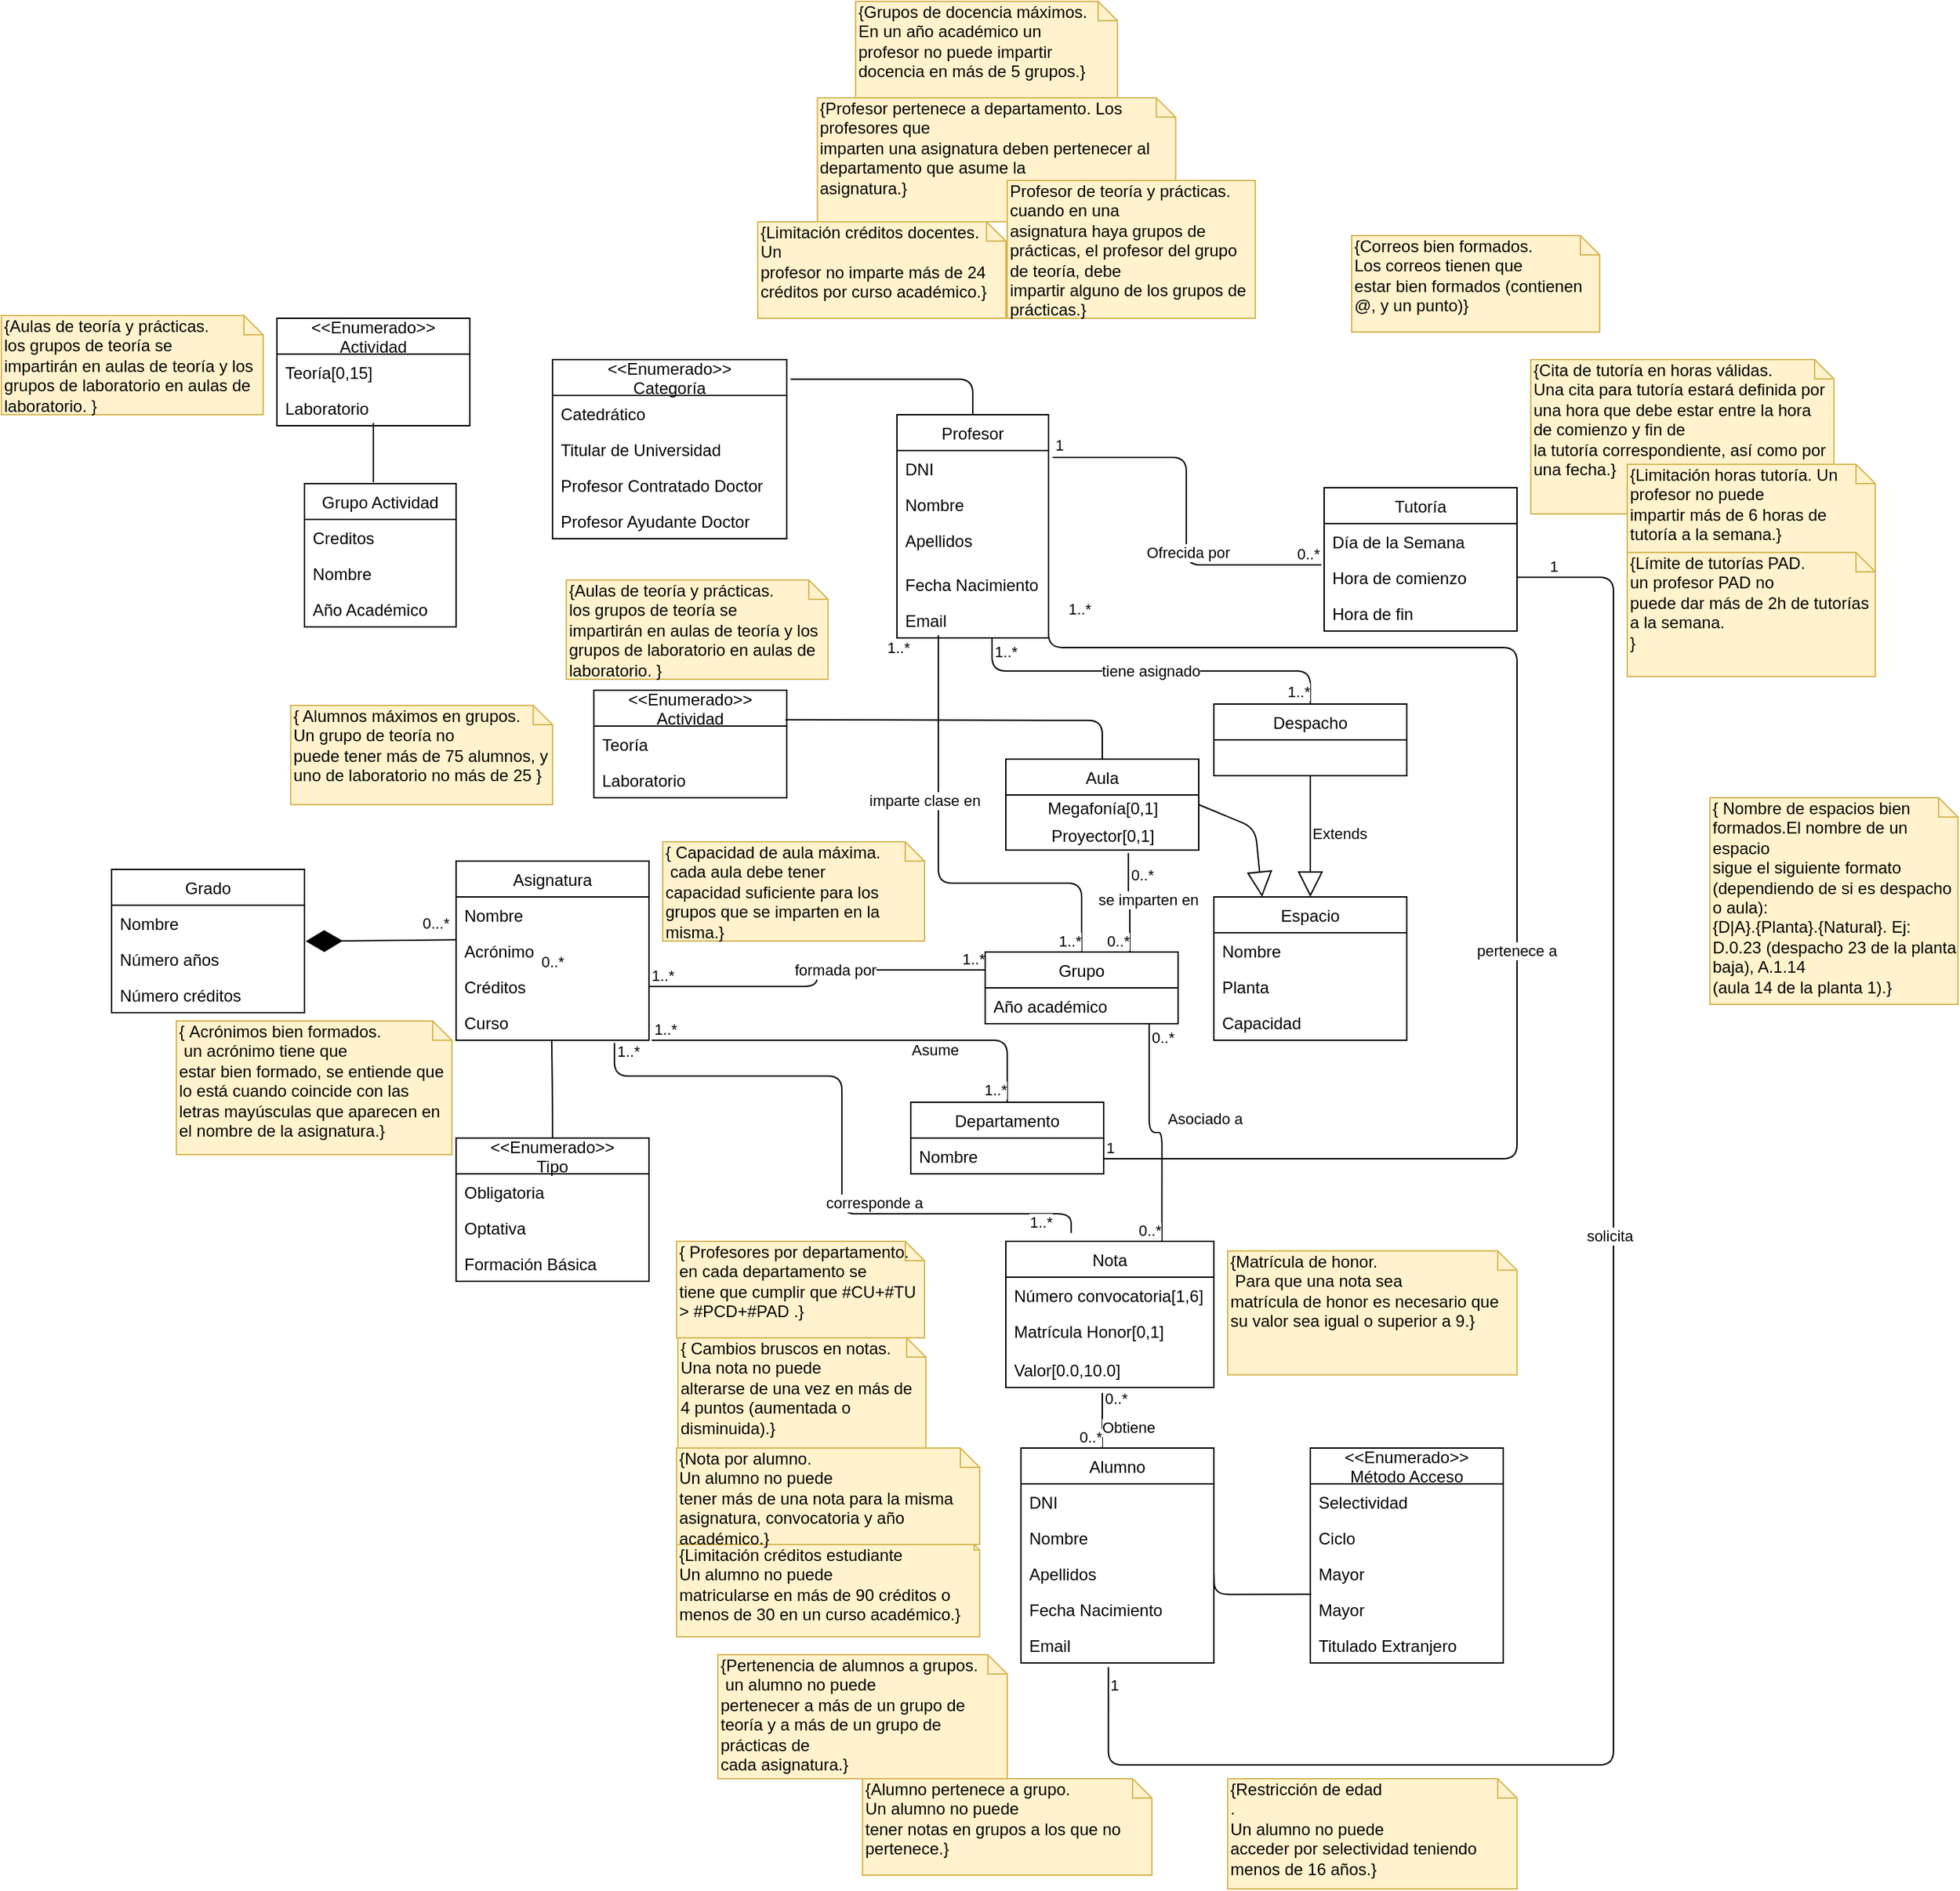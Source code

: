 <mxfile version="13.8.7" type="github" pages="5">
  <diagram id="QEgc3vgryEYt_oSjoKBz" name="Page-1">
    <mxGraphModel dx="1747" dy="2008" grid="1" gridSize="10" guides="1" tooltips="1" connect="1" arrows="1" fold="1" page="1" pageScale="1" pageWidth="827" pageHeight="1169" math="0" shadow="0">
      <root>
        <mxCell id="0" />
        <mxCell id="1" parent="0" />
        <mxCell id="kQikg4JIYIptDzOeMj-X-1" value="Profesor" style="swimlane;fontStyle=0;childLayout=stackLayout;horizontal=1;startSize=26;fillColor=none;horizontalStack=0;resizeParent=1;resizeParentMax=0;resizeLast=0;collapsible=1;marginBottom=0;" parent="1" vertex="1">
          <mxGeometry x="280" y="60" width="110" height="162" as="geometry">
            <mxRectangle x="359" y="80" width="80" height="26" as="alternateBounds" />
          </mxGeometry>
        </mxCell>
        <mxCell id="kQikg4JIYIptDzOeMj-X-2" value="DNI" style="text;strokeColor=none;fillColor=none;align=left;verticalAlign=top;spacingLeft=4;spacingRight=4;overflow=hidden;rotatable=0;points=[[0,0.5],[1,0.5]];portConstraint=eastwest;" parent="kQikg4JIYIptDzOeMj-X-1" vertex="1">
          <mxGeometry y="26" width="110" height="26" as="geometry" />
        </mxCell>
        <mxCell id="kQikg4JIYIptDzOeMj-X-3" value="Nombre" style="text;strokeColor=none;fillColor=none;align=left;verticalAlign=top;spacingLeft=4;spacingRight=4;overflow=hidden;rotatable=0;points=[[0,0.5],[1,0.5]];portConstraint=eastwest;" parent="kQikg4JIYIptDzOeMj-X-1" vertex="1">
          <mxGeometry y="52" width="110" height="26" as="geometry" />
        </mxCell>
        <mxCell id="kQikg4JIYIptDzOeMj-X-4" value="Apellidos&#xa;" style="text;strokeColor=none;fillColor=none;align=left;verticalAlign=top;spacingLeft=4;spacingRight=4;overflow=hidden;rotatable=0;points=[[0,0.5],[1,0.5]];portConstraint=eastwest;" parent="kQikg4JIYIptDzOeMj-X-1" vertex="1">
          <mxGeometry y="78" width="110" height="32" as="geometry" />
        </mxCell>
        <mxCell id="kQikg4JIYIptDzOeMj-X-12" value="Fecha Nacimiento" style="text;strokeColor=none;fillColor=none;align=left;verticalAlign=top;spacingLeft=4;spacingRight=4;overflow=hidden;rotatable=0;points=[[0,0.5],[1,0.5]];portConstraint=eastwest;" parent="kQikg4JIYIptDzOeMj-X-1" vertex="1">
          <mxGeometry y="110" width="110" height="26" as="geometry" />
        </mxCell>
        <mxCell id="kQikg4JIYIptDzOeMj-X-13" value="Email&#xa;" style="text;strokeColor=none;fillColor=none;align=left;verticalAlign=top;spacingLeft=4;spacingRight=4;overflow=hidden;rotatable=0;points=[[0,0.5],[1,0.5]];portConstraint=eastwest;" parent="kQikg4JIYIptDzOeMj-X-1" vertex="1">
          <mxGeometry y="136" width="110" height="26" as="geometry" />
        </mxCell>
        <mxCell id="kQikg4JIYIptDzOeMj-X-7" value="Tutoría" style="swimlane;fontStyle=0;childLayout=stackLayout;horizontal=1;startSize=26;fillColor=none;horizontalStack=0;resizeParent=1;resizeParentMax=0;resizeLast=0;collapsible=1;marginBottom=0;" parent="1" vertex="1">
          <mxGeometry x="590" y="113" width="140" height="104" as="geometry">
            <mxRectangle x="590" y="113" width="70" height="26" as="alternateBounds" />
          </mxGeometry>
        </mxCell>
        <mxCell id="kQikg4JIYIptDzOeMj-X-8" value="Día de la Semana" style="text;strokeColor=none;fillColor=none;align=left;verticalAlign=top;spacingLeft=4;spacingRight=4;overflow=hidden;rotatable=0;points=[[0,0.5],[1,0.5]];portConstraint=eastwest;" parent="kQikg4JIYIptDzOeMj-X-7" vertex="1">
          <mxGeometry y="26" width="140" height="26" as="geometry" />
        </mxCell>
        <mxCell id="kQikg4JIYIptDzOeMj-X-9" value="Hora de comienzo" style="text;strokeColor=none;fillColor=none;align=left;verticalAlign=top;spacingLeft=4;spacingRight=4;overflow=hidden;rotatable=0;points=[[0,0.5],[1,0.5]];portConstraint=eastwest;" parent="kQikg4JIYIptDzOeMj-X-7" vertex="1">
          <mxGeometry y="52" width="140" height="26" as="geometry" />
        </mxCell>
        <mxCell id="kQikg4JIYIptDzOeMj-X-10" value="Hora de fin" style="text;strokeColor=none;fillColor=none;align=left;verticalAlign=top;spacingLeft=4;spacingRight=4;overflow=hidden;rotatable=0;points=[[0,0.5],[1,0.5]];portConstraint=eastwest;" parent="kQikg4JIYIptDzOeMj-X-7" vertex="1">
          <mxGeometry y="78" width="140" height="26" as="geometry" />
        </mxCell>
        <mxCell id="kQikg4JIYIptDzOeMj-X-29" value="" style="endArrow=none;html=1;edgeStyle=orthogonalEdgeStyle;exitX=1.027;exitY=0.192;exitDx=0;exitDy=0;exitPerimeter=0;entryX=-0.014;entryY=0.154;entryDx=0;entryDy=0;entryPerimeter=0;" parent="1" source="kQikg4JIYIptDzOeMj-X-2" target="kQikg4JIYIptDzOeMj-X-9" edge="1">
          <mxGeometry relative="1" as="geometry">
            <mxPoint x="370" y="300" as="sourcePoint" />
            <mxPoint x="530" y="300" as="targetPoint" />
          </mxGeometry>
        </mxCell>
        <mxCell id="kQikg4JIYIptDzOeMj-X-30" value="1" style="edgeLabel;resizable=0;html=1;align=left;verticalAlign=bottom;" parent="kQikg4JIYIptDzOeMj-X-29" connectable="0" vertex="1">
          <mxGeometry x="-1" relative="1" as="geometry" />
        </mxCell>
        <mxCell id="kQikg4JIYIptDzOeMj-X-31" value="0..*" style="edgeLabel;resizable=0;html=1;align=right;verticalAlign=bottom;" parent="kQikg4JIYIptDzOeMj-X-29" connectable="0" vertex="1">
          <mxGeometry x="1" relative="1" as="geometry" />
        </mxCell>
        <mxCell id="kQikg4JIYIptDzOeMj-X-32" value="Ofrecida por&lt;br&gt;" style="edgeLabel;html=1;align=center;verticalAlign=middle;resizable=0;points=[];" parent="kQikg4JIYIptDzOeMj-X-29" vertex="1" connectable="0">
          <mxGeometry x="0.212" y="1" relative="1" as="geometry">
            <mxPoint as="offset" />
          </mxGeometry>
        </mxCell>
        <mxCell id="kQikg4JIYIptDzOeMj-X-42" value="Extends" style="endArrow=block;endSize=16;endFill=0;html=1;exitX=0.5;exitY=1;exitDx=0;exitDy=0;entryX=0.5;entryY=0;entryDx=0;entryDy=0;" parent="1" source="kQikg4JIYIptDzOeMj-X-38" target="kQikg4JIYIptDzOeMj-X-33" edge="1">
          <mxGeometry x="0.167" y="23" width="160" relative="1" as="geometry">
            <mxPoint x="340" y="280" as="sourcePoint" />
            <mxPoint x="429" y="430" as="targetPoint" />
            <Array as="points">
              <mxPoint x="580" y="360" />
            </Array>
            <mxPoint x="-2" y="-10" as="offset" />
          </mxGeometry>
        </mxCell>
        <mxCell id="kQikg4JIYIptDzOeMj-X-59" value="&lt;span style=&quot;font-family: &amp;#34;helvetica&amp;#34; ; text-align: left&quot;&gt;tiene asignado&lt;br&gt;&lt;/span&gt;" style="endArrow=none;html=1;edgeStyle=orthogonalEdgeStyle;entryX=0.5;entryY=0;entryDx=0;entryDy=0;exitX=0.627;exitY=1;exitDx=0;exitDy=0;exitPerimeter=0;" parent="1" source="kQikg4JIYIptDzOeMj-X-13" target="kQikg4JIYIptDzOeMj-X-38" edge="1">
          <mxGeometry relative="1" as="geometry">
            <mxPoint x="340" y="280" as="sourcePoint" />
            <mxPoint x="500" y="280" as="targetPoint" />
          </mxGeometry>
        </mxCell>
        <mxCell id="kQikg4JIYIptDzOeMj-X-60" value="1..*" style="edgeLabel;resizable=0;html=1;align=left;verticalAlign=bottom;" parent="kQikg4JIYIptDzOeMj-X-59" connectable="0" vertex="1">
          <mxGeometry x="-1" relative="1" as="geometry">
            <mxPoint y="18" as="offset" />
          </mxGeometry>
        </mxCell>
        <mxCell id="kQikg4JIYIptDzOeMj-X-61" value="1..*" style="edgeLabel;resizable=0;html=1;align=right;verticalAlign=bottom;" parent="kQikg4JIYIptDzOeMj-X-59" connectable="0" vertex="1">
          <mxGeometry x="1" relative="1" as="geometry" />
        </mxCell>
        <mxCell id="kQikg4JIYIptDzOeMj-X-99" value="" style="endArrow=block;endSize=16;endFill=0;html=1;exitX=1;exitY=0.5;exitDx=0;exitDy=0;entryX=0.25;entryY=0;entryDx=0;entryDy=0;" parent="1" source="kQikg4JIYIptDzOeMj-X-51" target="kQikg4JIYIptDzOeMj-X-33" edge="1">
          <mxGeometry x="0.212" y="-31" width="160" relative="1" as="geometry">
            <mxPoint x="240" y="400" as="sourcePoint" />
            <mxPoint x="290" y="400.5" as="targetPoint" />
            <Array as="points">
              <mxPoint x="540" y="360" />
            </Array>
            <mxPoint as="offset" />
          </mxGeometry>
        </mxCell>
        <mxCell id="kQikg4JIYIptDzOeMj-X-65" value="&lt;&lt;Enumerado&gt;&gt;&#xa;Actividad" style="swimlane;fontStyle=0;childLayout=stackLayout;horizontal=1;startSize=26;fillColor=none;horizontalStack=0;resizeParent=1;resizeParentMax=0;resizeLast=0;collapsible=1;marginBottom=0;" parent="1" vertex="1">
          <mxGeometry x="60" y="260" width="140" height="78" as="geometry" />
        </mxCell>
        <mxCell id="kQikg4JIYIptDzOeMj-X-66" value="Teoría" style="text;strokeColor=none;fillColor=none;align=left;verticalAlign=top;spacingLeft=4;spacingRight=4;overflow=hidden;rotatable=0;points=[[0,0.5],[1,0.5]];portConstraint=eastwest;" parent="kQikg4JIYIptDzOeMj-X-65" vertex="1">
          <mxGeometry y="26" width="140" height="26" as="geometry" />
        </mxCell>
        <mxCell id="kQikg4JIYIptDzOeMj-X-67" value="Laboratorio" style="text;strokeColor=none;fillColor=none;align=left;verticalAlign=top;spacingLeft=4;spacingRight=4;overflow=hidden;rotatable=0;points=[[0,0.5],[1,0.5]];portConstraint=eastwest;" parent="kQikg4JIYIptDzOeMj-X-65" vertex="1">
          <mxGeometry y="52" width="140" height="26" as="geometry" />
        </mxCell>
        <mxCell id="kQikg4JIYIptDzOeMj-X-38" value="Despacho" style="swimlane;fontStyle=0;childLayout=stackLayout;horizontal=1;startSize=26;fillColor=none;horizontalStack=0;resizeParent=1;resizeParentMax=0;resizeLast=0;collapsible=1;marginBottom=0;" parent="1" vertex="1">
          <mxGeometry x="510" y="270" width="140" height="52" as="geometry" />
        </mxCell>
        <mxCell id="kQikg4JIYIptDzOeMj-X-33" value="Espacio" style="swimlane;fontStyle=0;childLayout=stackLayout;horizontal=1;startSize=26;fillColor=none;horizontalStack=0;resizeParent=1;resizeParentMax=0;resizeLast=0;collapsible=1;marginBottom=0;" parent="1" vertex="1">
          <mxGeometry x="510" y="410" width="140" height="104" as="geometry">
            <mxRectangle x="359" y="440" width="80" height="26" as="alternateBounds" />
          </mxGeometry>
        </mxCell>
        <mxCell id="kQikg4JIYIptDzOeMj-X-35" value="Nombre" style="text;strokeColor=none;fillColor=none;align=left;verticalAlign=top;spacingLeft=4;spacingRight=4;overflow=hidden;rotatable=0;points=[[0,0.5],[1,0.5]];portConstraint=eastwest;" parent="kQikg4JIYIptDzOeMj-X-33" vertex="1">
          <mxGeometry y="26" width="140" height="26" as="geometry" />
        </mxCell>
        <mxCell id="kQikg4JIYIptDzOeMj-X-34" value="Planta" style="text;strokeColor=none;fillColor=none;align=left;verticalAlign=top;spacingLeft=4;spacingRight=4;overflow=hidden;rotatable=0;points=[[0,0.5],[1,0.5]];portConstraint=eastwest;" parent="kQikg4JIYIptDzOeMj-X-33" vertex="1">
          <mxGeometry y="52" width="140" height="26" as="geometry" />
        </mxCell>
        <mxCell id="kQikg4JIYIptDzOeMj-X-36" value="Capacidad&#xa;" style="text;strokeColor=none;fillColor=none;align=left;verticalAlign=top;spacingLeft=4;spacingRight=4;overflow=hidden;rotatable=0;points=[[0,0.5],[1,0.5]];portConstraint=eastwest;" parent="kQikg4JIYIptDzOeMj-X-33" vertex="1">
          <mxGeometry y="78" width="140" height="26" as="geometry" />
        </mxCell>
        <mxCell id="kQikg4JIYIptDzOeMj-X-51" value="Aula" style="swimlane;fontStyle=0;childLayout=stackLayout;horizontal=1;startSize=26;fillColor=none;horizontalStack=0;resizeParent=1;resizeParentMax=0;resizeLast=0;collapsible=1;marginBottom=0;" parent="1" vertex="1">
          <mxGeometry x="359" y="310" width="140" height="66" as="geometry" />
        </mxCell>
        <mxCell id="kQikg4JIYIptDzOeMj-X-103" value="Megafonía[0,1]" style="text;html=1;align=center;verticalAlign=middle;resizable=0;points=[];autosize=1;" parent="kQikg4JIYIptDzOeMj-X-51" vertex="1">
          <mxGeometry y="26" width="140" height="20" as="geometry" />
        </mxCell>
        <mxCell id="kQikg4JIYIptDzOeMj-X-104" value="Proyector[0,1]" style="text;html=1;align=center;verticalAlign=middle;resizable=0;points=[];autosize=1;" parent="kQikg4JIYIptDzOeMj-X-51" vertex="1">
          <mxGeometry y="46" width="140" height="20" as="geometry" />
        </mxCell>
        <mxCell id="kQikg4JIYIptDzOeMj-X-106" value="&lt;div style=&quot;text-align: left&quot;&gt;&lt;span style=&quot;font-family: &amp;#34;helvetica&amp;#34;&quot;&gt;formada por&lt;/span&gt;&lt;br&gt;&lt;/div&gt;" style="endArrow=none;html=1;edgeStyle=orthogonalEdgeStyle;entryX=0;entryY=0.25;entryDx=0;entryDy=0;exitX=1;exitY=0.5;exitDx=0;exitDy=0;" parent="1" source="kQikg4JIYIptDzOeMj-X-79" target="kQikg4JIYIptDzOeMj-X-94" edge="1">
          <mxGeometry x="0.143" relative="1" as="geometry">
            <mxPoint x="200" y="462" as="sourcePoint" />
            <mxPoint x="340" y="461.5" as="targetPoint" />
            <Array as="points" />
            <mxPoint as="offset" />
          </mxGeometry>
        </mxCell>
        <mxCell id="kQikg4JIYIptDzOeMj-X-107" value="1..*" style="edgeLabel;resizable=0;html=1;align=left;verticalAlign=bottom;" parent="kQikg4JIYIptDzOeMj-X-106" connectable="0" vertex="1">
          <mxGeometry x="-1" relative="1" as="geometry" />
        </mxCell>
        <mxCell id="kQikg4JIYIptDzOeMj-X-108" value="1..*" style="edgeLabel;resizable=0;html=1;align=right;verticalAlign=bottom;" parent="kQikg4JIYIptDzOeMj-X-106" connectable="0" vertex="1">
          <mxGeometry x="1" relative="1" as="geometry" />
        </mxCell>
        <mxCell id="kQikg4JIYIptDzOeMj-X-110" value="" style="endArrow=none;html=1;edgeStyle=orthogonalEdgeStyle;entryX=0.5;entryY=0;entryDx=0;entryDy=0;" parent="1" target="kQikg4JIYIptDzOeMj-X-94" edge="1">
          <mxGeometry relative="1" as="geometry">
            <mxPoint x="310" y="220" as="sourcePoint" />
            <mxPoint x="430" y="400" as="targetPoint" />
            <Array as="points">
              <mxPoint x="310" y="400" />
              <mxPoint x="414" y="400" />
            </Array>
          </mxGeometry>
        </mxCell>
        <mxCell id="kQikg4JIYIptDzOeMj-X-111" value="1..*" style="edgeLabel;resizable=0;html=1;align=left;verticalAlign=bottom;" parent="kQikg4JIYIptDzOeMj-X-110" connectable="0" vertex="1">
          <mxGeometry x="-1" relative="1" as="geometry">
            <mxPoint x="-39" y="17" as="offset" />
          </mxGeometry>
        </mxCell>
        <mxCell id="kQikg4JIYIptDzOeMj-X-112" value="1..*" style="edgeLabel;resizable=0;html=1;align=right;verticalAlign=bottom;" parent="kQikg4JIYIptDzOeMj-X-110" connectable="0" vertex="1">
          <mxGeometry x="1" relative="1" as="geometry" />
        </mxCell>
        <mxCell id="kQikg4JIYIptDzOeMj-X-114" value="imparte clase en" style="edgeLabel;resizable=0;html=1;align=left;verticalAlign=bottom;" parent="1" connectable="0" vertex="1">
          <mxGeometry x="290" y="343" as="geometry">
            <mxPoint x="-32" y="5" as="offset" />
          </mxGeometry>
        </mxCell>
        <mxCell id="kQikg4JIYIptDzOeMj-X-19" value="&lt;&lt;Enumerado&gt;&gt;&#xa;Categoría" style="swimlane;fontStyle=0;childLayout=stackLayout;horizontal=1;startSize=26;fillColor=none;horizontalStack=0;resizeParent=1;resizeParentMax=0;resizeLast=0;collapsible=1;marginBottom=0;" parent="1" vertex="1">
          <mxGeometry x="30" y="20" width="170" height="130" as="geometry" />
        </mxCell>
        <mxCell id="kQikg4JIYIptDzOeMj-X-20" value="Catedrático" style="text;strokeColor=none;fillColor=none;align=left;verticalAlign=top;spacingLeft=4;spacingRight=4;overflow=hidden;rotatable=0;points=[[0,0.5],[1,0.5]];portConstraint=eastwest;" parent="kQikg4JIYIptDzOeMj-X-19" vertex="1">
          <mxGeometry y="26" width="170" height="26" as="geometry" />
        </mxCell>
        <mxCell id="kQikg4JIYIptDzOeMj-X-21" value="Titular de Universidad&#xa;" style="text;strokeColor=none;fillColor=none;align=left;verticalAlign=top;spacingLeft=4;spacingRight=4;overflow=hidden;rotatable=0;points=[[0,0.5],[1,0.5]];portConstraint=eastwest;" parent="kQikg4JIYIptDzOeMj-X-19" vertex="1">
          <mxGeometry y="52" width="170" height="26" as="geometry" />
        </mxCell>
        <mxCell id="kQikg4JIYIptDzOeMj-X-22" value="Profesor Contratado Doctor" style="text;strokeColor=none;fillColor=none;align=left;verticalAlign=top;spacingLeft=4;spacingRight=4;overflow=hidden;rotatable=0;points=[[0,0.5],[1,0.5]];portConstraint=eastwest;" parent="kQikg4JIYIptDzOeMj-X-19" vertex="1">
          <mxGeometry y="78" width="170" height="26" as="geometry" />
        </mxCell>
        <mxCell id="kQikg4JIYIptDzOeMj-X-23" value="Profesor Ayudante Doctor" style="text;strokeColor=none;fillColor=none;align=left;verticalAlign=top;spacingLeft=4;spacingRight=4;overflow=hidden;rotatable=0;points=[[0,0.5],[1,0.5]];portConstraint=eastwest;" parent="kQikg4JIYIptDzOeMj-X-19" vertex="1">
          <mxGeometry y="104" width="170" height="26" as="geometry" />
        </mxCell>
        <mxCell id="kQikg4JIYIptDzOeMj-X-94" value="Grupo" style="swimlane;fontStyle=0;childLayout=stackLayout;horizontal=1;startSize=26;fillColor=none;horizontalStack=0;resizeParent=1;resizeParentMax=0;resizeLast=0;collapsible=1;marginBottom=0;" parent="1" vertex="1">
          <mxGeometry x="344" y="450" width="140" height="52" as="geometry" />
        </mxCell>
        <mxCell id="kQikg4JIYIptDzOeMj-X-95" value="Año académico" style="text;strokeColor=none;fillColor=none;align=left;verticalAlign=top;spacingLeft=4;spacingRight=4;overflow=hidden;rotatable=0;points=[[0,0.5],[1,0.5]];portConstraint=eastwest;" parent="kQikg4JIYIptDzOeMj-X-94" vertex="1">
          <mxGeometry y="26" width="140" height="26" as="geometry" />
        </mxCell>
        <mxCell id="kQikg4JIYIptDzOeMj-X-119" value="Departamento" style="swimlane;fontStyle=0;childLayout=stackLayout;horizontal=1;startSize=26;fillColor=none;horizontalStack=0;resizeParent=1;resizeParentMax=0;resizeLast=0;collapsible=1;marginBottom=0;" parent="1" vertex="1">
          <mxGeometry x="290" y="559" width="140" height="52" as="geometry" />
        </mxCell>
        <mxCell id="kQikg4JIYIptDzOeMj-X-120" value="Nombre" style="text;strokeColor=none;fillColor=none;align=left;verticalAlign=top;spacingLeft=4;spacingRight=4;overflow=hidden;rotatable=0;points=[[0,0.5],[1,0.5]];portConstraint=eastwest;" parent="kQikg4JIYIptDzOeMj-X-119" vertex="1">
          <mxGeometry y="26" width="140" height="26" as="geometry" />
        </mxCell>
        <mxCell id="kQikg4JIYIptDzOeMj-X-123" value="" style="endArrow=none;html=1;edgeStyle=orthogonalEdgeStyle;entryX=0.5;entryY=0;entryDx=0;entryDy=0;exitX=1.014;exitY=1;exitDx=0;exitDy=0;exitPerimeter=0;" parent="1" source="kQikg4JIYIptDzOeMj-X-80" target="kQikg4JIYIptDzOeMj-X-119" edge="1">
          <mxGeometry relative="1" as="geometry">
            <mxPoint x="220" y="530" as="sourcePoint" />
            <mxPoint x="380" y="530" as="targetPoint" />
            <Array as="points">
              <mxPoint x="360" y="514" />
            </Array>
          </mxGeometry>
        </mxCell>
        <mxCell id="kQikg4JIYIptDzOeMj-X-124" value="1..*" style="edgeLabel;resizable=0;html=1;align=left;verticalAlign=bottom;" parent="kQikg4JIYIptDzOeMj-X-123" connectable="0" vertex="1">
          <mxGeometry x="-1" relative="1" as="geometry" />
        </mxCell>
        <mxCell id="kQikg4JIYIptDzOeMj-X-125" value="1..*" style="edgeLabel;resizable=0;html=1;align=right;verticalAlign=bottom;" parent="kQikg4JIYIptDzOeMj-X-123" connectable="0" vertex="1">
          <mxGeometry x="1" relative="1" as="geometry" />
        </mxCell>
        <mxCell id="kQikg4JIYIptDzOeMj-X-126" value="Asume" style="edgeLabel;resizable=0;html=1;align=right;verticalAlign=bottom;" parent="1" connectable="0" vertex="1">
          <mxGeometry x="290" y="540.0" as="geometry">
            <mxPoint x="35" y="-11" as="offset" />
          </mxGeometry>
        </mxCell>
        <mxCell id="kQikg4JIYIptDzOeMj-X-127" value="" style="endArrow=none;html=1;edgeStyle=orthogonalEdgeStyle;exitX=1;exitY=0.577;exitDx=0;exitDy=0;exitPerimeter=0;entryX=1;entryY=0.5;entryDx=0;entryDy=0;" parent="1" source="kQikg4JIYIptDzOeMj-X-120" target="kQikg4JIYIptDzOeMj-X-13" edge="1">
          <mxGeometry relative="1" as="geometry">
            <mxPoint x="440" y="600" as="sourcePoint" />
            <mxPoint x="730" y="240" as="targetPoint" />
            <Array as="points">
              <mxPoint x="730" y="600" />
              <mxPoint x="730" y="229" />
            </Array>
          </mxGeometry>
        </mxCell>
        <mxCell id="kQikg4JIYIptDzOeMj-X-128" value="1" style="edgeLabel;resizable=0;html=1;align=left;verticalAlign=bottom;" parent="kQikg4JIYIptDzOeMj-X-127" connectable="0" vertex="1">
          <mxGeometry x="-1" relative="1" as="geometry" />
        </mxCell>
        <mxCell id="kQikg4JIYIptDzOeMj-X-129" value="1..*" style="edgeLabel;resizable=0;html=1;align=right;verticalAlign=bottom;" parent="kQikg4JIYIptDzOeMj-X-127" connectable="0" vertex="1">
          <mxGeometry x="1" relative="1" as="geometry">
            <mxPoint x="31" as="offset" />
          </mxGeometry>
        </mxCell>
        <mxCell id="kQikg4JIYIptDzOeMj-X-131" value="pertenece a" style="edgeLabel;resizable=0;html=1;align=left;verticalAlign=bottom;" parent="1" connectable="0" vertex="1">
          <mxGeometry x="440" y="610.002" as="geometry">
            <mxPoint x="259" y="-153" as="offset" />
          </mxGeometry>
        </mxCell>
        <mxCell id="kQikg4JIYIptDzOeMj-X-139" value="&lt;&lt;Enumerado&gt;&gt;&#xa;Método Acceso" style="swimlane;fontStyle=0;childLayout=stackLayout;horizontal=1;startSize=26;fillColor=none;horizontalStack=0;resizeParent=1;resizeParentMax=0;resizeLast=0;collapsible=1;marginBottom=0;" parent="1" vertex="1">
          <mxGeometry x="580" y="810" width="140" height="156" as="geometry" />
        </mxCell>
        <mxCell id="kQikg4JIYIptDzOeMj-X-140" value="Selectividad" style="text;strokeColor=none;fillColor=none;align=left;verticalAlign=top;spacingLeft=4;spacingRight=4;overflow=hidden;rotatable=0;points=[[0,0.5],[1,0.5]];portConstraint=eastwest;" parent="kQikg4JIYIptDzOeMj-X-139" vertex="1">
          <mxGeometry y="26" width="140" height="26" as="geometry" />
        </mxCell>
        <mxCell id="kQikg4JIYIptDzOeMj-X-141" value="Ciclo" style="text;strokeColor=none;fillColor=none;align=left;verticalAlign=top;spacingLeft=4;spacingRight=4;overflow=hidden;rotatable=0;points=[[0,0.5],[1,0.5]];portConstraint=eastwest;" parent="kQikg4JIYIptDzOeMj-X-139" vertex="1">
          <mxGeometry y="52" width="140" height="26" as="geometry" />
        </mxCell>
        <mxCell id="84c1EXCKnqHca8HUDBI--2" value="Mayor" style="text;strokeColor=none;fillColor=none;align=left;verticalAlign=top;spacingLeft=4;spacingRight=4;overflow=hidden;rotatable=0;points=[[0,0.5],[1,0.5]];portConstraint=eastwest;" parent="kQikg4JIYIptDzOeMj-X-139" vertex="1">
          <mxGeometry y="78" width="140" height="26" as="geometry" />
        </mxCell>
        <mxCell id="kQikg4JIYIptDzOeMj-X-142" value="Mayor" style="text;strokeColor=none;fillColor=none;align=left;verticalAlign=top;spacingLeft=4;spacingRight=4;overflow=hidden;rotatable=0;points=[[0,0.5],[1,0.5]];portConstraint=eastwest;" parent="kQikg4JIYIptDzOeMj-X-139" vertex="1">
          <mxGeometry y="104" width="140" height="26" as="geometry" />
        </mxCell>
        <mxCell id="kQikg4JIYIptDzOeMj-X-143" value="Titulado Extranjero" style="text;strokeColor=none;fillColor=none;align=left;verticalAlign=top;spacingLeft=4;spacingRight=4;overflow=hidden;rotatable=0;points=[[0,0.5],[1,0.5]];portConstraint=eastwest;" parent="kQikg4JIYIptDzOeMj-X-139" vertex="1">
          <mxGeometry y="130" width="140" height="26" as="geometry" />
        </mxCell>
        <mxCell id="kQikg4JIYIptDzOeMj-X-155" value="Nota" style="swimlane;fontStyle=0;childLayout=stackLayout;horizontal=1;startSize=26;fillColor=none;horizontalStack=0;resizeParent=1;resizeParentMax=0;resizeLast=0;collapsible=1;marginBottom=0;" parent="1" vertex="1">
          <mxGeometry x="359" y="660" width="151" height="106" as="geometry" />
        </mxCell>
        <mxCell id="kQikg4JIYIptDzOeMj-X-156" value="Número convocatoria[1,6]" style="text;strokeColor=none;fillColor=none;align=left;verticalAlign=top;spacingLeft=4;spacingRight=4;overflow=hidden;rotatable=0;points=[[0,0.5],[1,0.5]];portConstraint=eastwest;" parent="kQikg4JIYIptDzOeMj-X-155" vertex="1">
          <mxGeometry y="26" width="151" height="26" as="geometry" />
        </mxCell>
        <mxCell id="kQikg4JIYIptDzOeMj-X-169" value="Matrícula Honor[0,1]" style="text;strokeColor=none;fillColor=none;align=left;verticalAlign=top;spacingLeft=4;spacingRight=4;overflow=hidden;rotatable=0;points=[[0,0.5],[1,0.5]];portConstraint=eastwest;" parent="kQikg4JIYIptDzOeMj-X-155" vertex="1">
          <mxGeometry y="52" width="151" height="28" as="geometry" />
        </mxCell>
        <mxCell id="kQikg4JIYIptDzOeMj-X-171" value="Valor[0.0,10.0]" style="text;strokeColor=none;fillColor=none;align=left;verticalAlign=top;spacingLeft=4;spacingRight=4;overflow=hidden;rotatable=0;points=[[0,0.5],[1,0.5]];portConstraint=eastwest;" parent="kQikg4JIYIptDzOeMj-X-155" vertex="1">
          <mxGeometry y="80" width="151" height="26" as="geometry" />
        </mxCell>
        <mxCell id="kQikg4JIYIptDzOeMj-X-162" value="" style="endArrow=none;html=1;edgeStyle=orthogonalEdgeStyle;entryX=0.314;entryY=-0.058;entryDx=0;entryDy=0;entryPerimeter=0;exitX=0.821;exitY=1.077;exitDx=0;exitDy=0;exitPerimeter=0;" parent="1" source="kQikg4JIYIptDzOeMj-X-80" target="kQikg4JIYIptDzOeMj-X-155" edge="1">
          <mxGeometry relative="1" as="geometry">
            <mxPoint x="180" y="540" as="sourcePoint" />
            <mxPoint x="400" y="640" as="targetPoint" />
            <Array as="points">
              <mxPoint x="175" y="540" />
              <mxPoint x="240" y="540" />
              <mxPoint x="240" y="640" />
              <mxPoint x="403" y="640" />
            </Array>
          </mxGeometry>
        </mxCell>
        <mxCell id="kQikg4JIYIptDzOeMj-X-163" value="1..*" style="edgeLabel;resizable=0;html=1;align=left;verticalAlign=bottom;" parent="kQikg4JIYIptDzOeMj-X-162" connectable="0" vertex="1">
          <mxGeometry x="-1" relative="1" as="geometry">
            <mxPoint y="14" as="offset" />
          </mxGeometry>
        </mxCell>
        <mxCell id="kQikg4JIYIptDzOeMj-X-164" value="1..*" style="edgeLabel;resizable=0;html=1;align=right;verticalAlign=bottom;" parent="kQikg4JIYIptDzOeMj-X-162" connectable="0" vertex="1">
          <mxGeometry x="1" relative="1" as="geometry">
            <mxPoint x="-12.96" as="offset" />
          </mxGeometry>
        </mxCell>
        <mxCell id="kQikg4JIYIptDzOeMj-X-165" value="corresponde a" style="edgeLabel;resizable=0;html=1;align=right;verticalAlign=bottom;" parent="1" connectable="0" vertex="1">
          <mxGeometry x="400.0" y="666.902" as="geometry">
            <mxPoint x="-101" y="-26" as="offset" />
          </mxGeometry>
        </mxCell>
        <mxCell id="kQikg4JIYIptDzOeMj-X-166" value="" style="endArrow=none;html=1;edgeStyle=orthogonalEdgeStyle;entryX=0.75;entryY=0;entryDx=0;entryDy=0;exitX=0.85;exitY=1;exitDx=0;exitDy=0;exitPerimeter=0;" parent="1" source="kQikg4JIYIptDzOeMj-X-95" target="kQikg4JIYIptDzOeMj-X-155" edge="1">
          <mxGeometry relative="1" as="geometry">
            <mxPoint x="464" y="535" as="sourcePoint" />
            <mxPoint x="468" y="634.5" as="targetPoint" />
          </mxGeometry>
        </mxCell>
        <mxCell id="kQikg4JIYIptDzOeMj-X-167" value="0..*" style="edgeLabel;resizable=0;html=1;align=left;verticalAlign=bottom;" parent="kQikg4JIYIptDzOeMj-X-166" connectable="0" vertex="1">
          <mxGeometry x="-1" relative="1" as="geometry">
            <mxPoint y="18" as="offset" />
          </mxGeometry>
        </mxCell>
        <mxCell id="kQikg4JIYIptDzOeMj-X-168" value="0..*" style="edgeLabel;resizable=0;html=1;align=right;verticalAlign=bottom;" parent="kQikg4JIYIptDzOeMj-X-166" connectable="0" vertex="1">
          <mxGeometry x="1" relative="1" as="geometry" />
        </mxCell>
        <mxCell id="kQikg4JIYIptDzOeMj-X-132" value="Alumno" style="swimlane;fontStyle=0;childLayout=stackLayout;horizontal=1;startSize=26;fillColor=none;horizontalStack=0;resizeParent=1;resizeParentMax=0;resizeLast=0;collapsible=1;marginBottom=0;" parent="1" vertex="1">
          <mxGeometry x="370" y="810" width="140" height="156" as="geometry" />
        </mxCell>
        <mxCell id="kQikg4JIYIptDzOeMj-X-133" value="DNI" style="text;strokeColor=none;fillColor=none;align=left;verticalAlign=top;spacingLeft=4;spacingRight=4;overflow=hidden;rotatable=0;points=[[0,0.5],[1,0.5]];portConstraint=eastwest;" parent="kQikg4JIYIptDzOeMj-X-132" vertex="1">
          <mxGeometry y="26" width="140" height="26" as="geometry" />
        </mxCell>
        <mxCell id="kQikg4JIYIptDzOeMj-X-134" value="Nombre" style="text;strokeColor=none;fillColor=none;align=left;verticalAlign=top;spacingLeft=4;spacingRight=4;overflow=hidden;rotatable=0;points=[[0,0.5],[1,0.5]];portConstraint=eastwest;" parent="kQikg4JIYIptDzOeMj-X-132" vertex="1">
          <mxGeometry y="52" width="140" height="26" as="geometry" />
        </mxCell>
        <mxCell id="kQikg4JIYIptDzOeMj-X-135" value="Apellidos" style="text;strokeColor=none;fillColor=none;align=left;verticalAlign=top;spacingLeft=4;spacingRight=4;overflow=hidden;rotatable=0;points=[[0,0.5],[1,0.5]];portConstraint=eastwest;" parent="kQikg4JIYIptDzOeMj-X-132" vertex="1">
          <mxGeometry y="78" width="140" height="26" as="geometry" />
        </mxCell>
        <mxCell id="kQikg4JIYIptDzOeMj-X-136" value="Fecha Nacimiento" style="text;strokeColor=none;fillColor=none;align=left;verticalAlign=top;spacingLeft=4;spacingRight=4;overflow=hidden;rotatable=0;points=[[0,0.5],[1,0.5]];portConstraint=eastwest;" parent="kQikg4JIYIptDzOeMj-X-132" vertex="1">
          <mxGeometry y="104" width="140" height="26" as="geometry" />
        </mxCell>
        <mxCell id="kQikg4JIYIptDzOeMj-X-137" value="Email" style="text;strokeColor=none;fillColor=none;align=left;verticalAlign=top;spacingLeft=4;spacingRight=4;overflow=hidden;rotatable=0;points=[[0,0.5],[1,0.5]];portConstraint=eastwest;" parent="kQikg4JIYIptDzOeMj-X-132" vertex="1">
          <mxGeometry y="130" width="140" height="26" as="geometry" />
        </mxCell>
        <mxCell id="kQikg4JIYIptDzOeMj-X-176" value="" style="endArrow=none;html=1;edgeStyle=orthogonalEdgeStyle;" parent="1" edge="1">
          <mxGeometry relative="1" as="geometry">
            <mxPoint x="429" y="770" as="sourcePoint" />
            <mxPoint x="429" y="810" as="targetPoint" />
            <Array as="points">
              <mxPoint x="429" y="790" />
              <mxPoint x="429" y="790" />
            </Array>
          </mxGeometry>
        </mxCell>
        <mxCell id="kQikg4JIYIptDzOeMj-X-177" value="0..*" style="edgeLabel;resizable=0;html=1;align=left;verticalAlign=bottom;" parent="kQikg4JIYIptDzOeMj-X-176" connectable="0" vertex="1">
          <mxGeometry x="-1" relative="1" as="geometry">
            <mxPoint y="12" as="offset" />
          </mxGeometry>
        </mxCell>
        <mxCell id="kQikg4JIYIptDzOeMj-X-178" value="0..*" style="edgeLabel;resizable=0;html=1;align=right;verticalAlign=bottom;" parent="kQikg4JIYIptDzOeMj-X-176" connectable="0" vertex="1">
          <mxGeometry x="1" relative="1" as="geometry" />
        </mxCell>
        <mxCell id="kQikg4JIYIptDzOeMj-X-179" value="Obtiene" style="edgeLabel;resizable=0;html=1;align=left;verticalAlign=bottom;" parent="1" connectable="0" vertex="1">
          <mxGeometry x="450" y="790" as="geometry">
            <mxPoint x="-23" y="13" as="offset" />
          </mxGeometry>
        </mxCell>
        <mxCell id="kQikg4JIYIptDzOeMj-X-180" value="Asociado a" style="edgeLabel;resizable=0;html=1;align=right;verticalAlign=bottom;" parent="1" connectable="0" vertex="1">
          <mxGeometry x="482.25" y="669.7" as="geometry">
            <mxPoint x="49" y="-90" as="offset" />
          </mxGeometry>
        </mxCell>
        <mxCell id="kQikg4JIYIptDzOeMj-X-187" value="Grado" style="swimlane;fontStyle=0;childLayout=stackLayout;horizontal=1;startSize=26;fillColor=none;horizontalStack=0;resizeParent=1;resizeParentMax=0;resizeLast=0;collapsible=1;marginBottom=0;" parent="1" vertex="1">
          <mxGeometry x="-290" y="390" width="140" height="104" as="geometry" />
        </mxCell>
        <mxCell id="kQikg4JIYIptDzOeMj-X-188" value="Nombre" style="text;strokeColor=none;fillColor=none;align=left;verticalAlign=top;spacingLeft=4;spacingRight=4;overflow=hidden;rotatable=0;points=[[0,0.5],[1,0.5]];portConstraint=eastwest;" parent="kQikg4JIYIptDzOeMj-X-187" vertex="1">
          <mxGeometry y="26" width="140" height="26" as="geometry" />
        </mxCell>
        <mxCell id="kQikg4JIYIptDzOeMj-X-189" value="Número años" style="text;strokeColor=none;fillColor=none;align=left;verticalAlign=top;spacingLeft=4;spacingRight=4;overflow=hidden;rotatable=0;points=[[0,0.5],[1,0.5]];portConstraint=eastwest;" parent="kQikg4JIYIptDzOeMj-X-187" vertex="1">
          <mxGeometry y="52" width="140" height="26" as="geometry" />
        </mxCell>
        <mxCell id="kQikg4JIYIptDzOeMj-X-190" value="Número créditos" style="text;strokeColor=none;fillColor=none;align=left;verticalAlign=top;spacingLeft=4;spacingRight=4;overflow=hidden;rotatable=0;points=[[0,0.5],[1,0.5]];portConstraint=eastwest;" parent="kQikg4JIYIptDzOeMj-X-187" vertex="1">
          <mxGeometry y="78" width="140" height="26" as="geometry" />
        </mxCell>
        <mxCell id="kQikg4JIYIptDzOeMj-X-198" value="" style="endArrow=diamondThin;endFill=1;endSize=24;html=1;entryX=1.006;entryY=1.005;entryDx=0;entryDy=0;entryPerimeter=0;exitX=0.001;exitY=0.199;exitDx=0;exitDy=0;exitPerimeter=0;" parent="1" source="kQikg4JIYIptDzOeMj-X-78" target="kQikg4JIYIptDzOeMj-X-188" edge="1">
          <mxGeometry width="160" relative="1" as="geometry">
            <mxPoint x="-30" y="441.41" as="sourcePoint" />
            <mxPoint x="-70" y="441.59" as="targetPoint" />
          </mxGeometry>
        </mxCell>
        <mxCell id="84c1EXCKnqHca8HUDBI--8" value="0...*" style="edgeLabel;html=1;align=center;verticalAlign=middle;resizable=0;points=[];" parent="kQikg4JIYIptDzOeMj-X-198" vertex="1" connectable="0">
          <mxGeometry x="-0.732" y="-4" relative="1" as="geometry">
            <mxPoint x="-1" y="-8.3" as="offset" />
          </mxGeometry>
        </mxCell>
        <mxCell id="kQikg4JIYIptDzOeMj-X-201" value="0..*&lt;br&gt;" style="edgeLabel;resizable=0;html=1;align=left;verticalAlign=bottom;" parent="1" connectable="0" vertex="1">
          <mxGeometry x="380.0" y="376.002" as="geometry">
            <mxPoint x="-360" y="89" as="offset" />
          </mxGeometry>
        </mxCell>
        <mxCell id="kQikg4JIYIptDzOeMj-X-202" value="" style="endArrow=none;html=1;edgeStyle=orthogonalEdgeStyle;entryX=0.75;entryY=0;entryDx=0;entryDy=0;exitX=0.635;exitY=1.106;exitDx=0;exitDy=0;exitPerimeter=0;" parent="1" source="kQikg4JIYIptDzOeMj-X-104" target="kQikg4JIYIptDzOeMj-X-94" edge="1">
          <mxGeometry relative="1" as="geometry">
            <mxPoint x="450" y="396" as="sourcePoint" />
            <mxPoint x="450" y="439.1" as="targetPoint" />
          </mxGeometry>
        </mxCell>
        <mxCell id="kQikg4JIYIptDzOeMj-X-203" value="0..*" style="edgeLabel;resizable=0;html=1;align=left;verticalAlign=bottom;" parent="kQikg4JIYIptDzOeMj-X-202" connectable="0" vertex="1">
          <mxGeometry x="-1" relative="1" as="geometry">
            <mxPoint y="24" as="offset" />
          </mxGeometry>
        </mxCell>
        <mxCell id="kQikg4JIYIptDzOeMj-X-204" value="0..*" style="edgeLabel;resizable=0;html=1;align=right;verticalAlign=bottom;" parent="kQikg4JIYIptDzOeMj-X-202" connectable="0" vertex="1">
          <mxGeometry x="1" relative="1" as="geometry" />
        </mxCell>
        <mxCell id="kQikg4JIYIptDzOeMj-X-76" value="Asignatura" style="swimlane;fontStyle=0;childLayout=stackLayout;horizontal=1;startSize=26;fillColor=none;horizontalStack=0;resizeParent=1;resizeParentMax=0;resizeLast=0;collapsible=1;marginBottom=0;" parent="1" vertex="1">
          <mxGeometry x="-40" y="384" width="140" height="130" as="geometry" />
        </mxCell>
        <mxCell id="kQikg4JIYIptDzOeMj-X-77" value="Nombre&#xa;" style="text;strokeColor=none;fillColor=none;align=left;verticalAlign=top;spacingLeft=4;spacingRight=4;overflow=hidden;rotatable=0;points=[[0,0.5],[1,0.5]];portConstraint=eastwest;" parent="kQikg4JIYIptDzOeMj-X-76" vertex="1">
          <mxGeometry y="26" width="140" height="26" as="geometry" />
        </mxCell>
        <mxCell id="kQikg4JIYIptDzOeMj-X-78" value="Acrónimo" style="text;strokeColor=none;fillColor=none;align=left;verticalAlign=top;spacingLeft=4;spacingRight=4;overflow=hidden;rotatable=0;points=[[0,0.5],[1,0.5]];portConstraint=eastwest;" parent="kQikg4JIYIptDzOeMj-X-76" vertex="1">
          <mxGeometry y="52" width="140" height="26" as="geometry" />
        </mxCell>
        <mxCell id="kQikg4JIYIptDzOeMj-X-79" value="Créditos" style="text;strokeColor=none;fillColor=none;align=left;verticalAlign=top;spacingLeft=4;spacingRight=4;overflow=hidden;rotatable=0;points=[[0,0.5],[1,0.5]];portConstraint=eastwest;" parent="kQikg4JIYIptDzOeMj-X-76" vertex="1">
          <mxGeometry y="78" width="140" height="26" as="geometry" />
        </mxCell>
        <mxCell id="kQikg4JIYIptDzOeMj-X-80" value="Curso" style="text;strokeColor=none;fillColor=none;align=left;verticalAlign=top;spacingLeft=4;spacingRight=4;overflow=hidden;rotatable=0;points=[[0,0.5],[1,0.5]];portConstraint=eastwest;" parent="kQikg4JIYIptDzOeMj-X-76" vertex="1">
          <mxGeometry y="104" width="140" height="26" as="geometry" />
        </mxCell>
        <mxCell id="kQikg4JIYIptDzOeMj-X-216" value="se imparten en" style="edgeLabel;resizable=0;html=1;align=right;verticalAlign=bottom;" parent="1" connectable="0" vertex="1">
          <mxGeometry x="459" y="459.834" as="geometry">
            <mxPoint x="40" y="-39" as="offset" />
          </mxGeometry>
        </mxCell>
        <mxCell id="kQikg4JIYIptDzOeMj-X-205" value="Grupo Actividad" style="swimlane;fontStyle=0;childLayout=stackLayout;horizontal=1;startSize=26;fillColor=none;horizontalStack=0;resizeParent=1;resizeParentMax=0;resizeLast=0;collapsible=1;marginBottom=0;" parent="1" vertex="1">
          <mxGeometry x="-150" y="110" width="110" height="104" as="geometry" />
        </mxCell>
        <mxCell id="kQikg4JIYIptDzOeMj-X-206" value="Creditos" style="text;strokeColor=none;fillColor=none;align=left;verticalAlign=top;spacingLeft=4;spacingRight=4;overflow=hidden;rotatable=0;points=[[0,0.5],[1,0.5]];portConstraint=eastwest;" parent="kQikg4JIYIptDzOeMj-X-205" vertex="1">
          <mxGeometry y="26" width="110" height="26" as="geometry" />
        </mxCell>
        <mxCell id="kQikg4JIYIptDzOeMj-X-217" value="Nombre" style="text;strokeColor=none;fillColor=none;align=left;verticalAlign=top;spacingLeft=4;spacingRight=4;overflow=hidden;rotatable=0;points=[[0,0.5],[1,0.5]];portConstraint=eastwest;" parent="kQikg4JIYIptDzOeMj-X-205" vertex="1">
          <mxGeometry y="52" width="110" height="26" as="geometry" />
        </mxCell>
        <mxCell id="kQikg4JIYIptDzOeMj-X-218" value="Año Académico" style="text;strokeColor=none;fillColor=none;align=left;verticalAlign=top;spacingLeft=4;spacingRight=4;overflow=hidden;rotatable=0;points=[[0,0.5],[1,0.5]];portConstraint=eastwest;" parent="kQikg4JIYIptDzOeMj-X-205" vertex="1">
          <mxGeometry y="78" width="110" height="26" as="geometry" />
        </mxCell>
        <mxCell id="kQikg4JIYIptDzOeMj-X-219" value="&lt;&lt;Enumerado&gt;&gt;&#xa;Actividad" style="swimlane;fontStyle=0;childLayout=stackLayout;horizontal=1;startSize=26;fillColor=none;horizontalStack=0;resizeParent=1;resizeParentMax=0;resizeLast=0;collapsible=1;marginBottom=0;" parent="1" vertex="1">
          <mxGeometry x="-170" y="-10" width="140" height="78" as="geometry" />
        </mxCell>
        <mxCell id="kQikg4JIYIptDzOeMj-X-220" value="Teoría[0,15]" style="text;strokeColor=none;fillColor=none;align=left;verticalAlign=top;spacingLeft=4;spacingRight=4;overflow=hidden;rotatable=0;points=[[0,0.5],[1,0.5]];portConstraint=eastwest;" parent="kQikg4JIYIptDzOeMj-X-219" vertex="1">
          <mxGeometry y="26" width="140" height="26" as="geometry" />
        </mxCell>
        <mxCell id="kQikg4JIYIptDzOeMj-X-221" value="Laboratorio" style="text;strokeColor=none;fillColor=none;align=left;verticalAlign=top;spacingLeft=4;spacingRight=4;overflow=hidden;rotatable=0;points=[[0,0.5],[1,0.5]];portConstraint=eastwest;" parent="kQikg4JIYIptDzOeMj-X-219" vertex="1">
          <mxGeometry y="52" width="140" height="26" as="geometry" />
        </mxCell>
        <mxCell id="kQikg4JIYIptDzOeMj-X-223" value="{Limitación créditos docentes.&lt;br&gt;Un&lt;br/&gt;profesor no imparte más de 24 créditos por curso académico.}" style="shape=note;whiteSpace=wrap;html=1;size=14;verticalAlign=top;align=left;spacingTop=-6;fillColor=#fff2cc;strokeColor=#d6b656;" parent="1" vertex="1">
          <mxGeometry x="179" y="-80" width="180" height="70" as="geometry" />
        </mxCell>
        <mxCell id="kQikg4JIYIptDzOeMj-X-224" value="{Profesor pertenece a departamento. Los profesores que&lt;br&gt;imparten una asignatura deben pertenecer al departamento que asume la&lt;br&gt;asignatura.}" style="shape=note;whiteSpace=wrap;html=1;size=14;verticalAlign=top;align=left;spacingTop=-6;fillColor=#fff2cc;strokeColor=#d6b656;" parent="1" vertex="1">
          <mxGeometry x="222.25" y="-170" width="260" height="90" as="geometry" />
        </mxCell>
        <mxCell id="kQikg4JIYIptDzOeMj-X-225" value="{Limitación créditos estudiante&lt;br&gt;Un alumno no puede&lt;br/&gt;matricularse en más de 90 créditos o menos de 30 en un curso académico.}" style="shape=note;whiteSpace=wrap;html=1;size=4;verticalAlign=top;align=left;spacingTop=-6;fillColor=#fff2cc;strokeColor=#d6b656;" parent="1" vertex="1">
          <mxGeometry x="120" y="880" width="220" height="67" as="geometry" />
        </mxCell>
        <mxCell id="kQikg4JIYIptDzOeMj-X-230" value="{Cita de tutoría en horas válidas. &lt;br&gt;Una cita para tutoría estará definida por una hora que debe estar entre la hora de comienzo y fin de&lt;br&gt;la tutoría correspondiente, así como por una fecha.}" style="shape=note;whiteSpace=wrap;html=1;size=14;verticalAlign=top;align=left;spacingTop=-6;fillColor=#fff2cc;strokeColor=#d6b656;" parent="1" vertex="1">
          <mxGeometry x="740" y="20" width="220" height="112" as="geometry" />
        </mxCell>
        <mxCell id="kQikg4JIYIptDzOeMj-X-232" value="{Limitación horas tutoría. Un profesor no puede&lt;br/&gt;impartir más de 6 horas de tutoría a la semana.}" style="shape=note;whiteSpace=wrap;html=1;size=14;verticalAlign=top;align=left;spacingTop=-6;fillColor=#fff2cc;strokeColor=#d6b656;" parent="1" vertex="1">
          <mxGeometry x="810" y="96" width="180" height="90" as="geometry" />
        </mxCell>
        <mxCell id="kQikg4JIYIptDzOeMj-X-234" value="{Matrícula de honor.&lt;br&gt;&amp;nbsp;Para que una nota sea&lt;br/&gt;matrícula de honor es necesario que su valor sea igual o superior a 9.}" style="shape=note;whiteSpace=wrap;html=1;size=14;verticalAlign=top;align=left;spacingTop=-6;fillColor=#fff2cc;strokeColor=#d6b656;" parent="1" vertex="1">
          <mxGeometry x="520" y="666.9" width="210" height="90" as="geometry" />
        </mxCell>
        <mxCell id="kQikg4JIYIptDzOeMj-X-83" value="&lt;&lt;Enumerado&gt;&gt;&#xa;Tipo" style="swimlane;fontStyle=0;childLayout=stackLayout;horizontal=1;startSize=26;fillColor=none;horizontalStack=0;resizeParent=1;resizeParentMax=0;resizeLast=0;collapsible=1;marginBottom=0;" parent="1" vertex="1">
          <mxGeometry x="-40" y="585" width="140" height="104" as="geometry" />
        </mxCell>
        <mxCell id="kQikg4JIYIptDzOeMj-X-84" value="Obligatoria" style="text;strokeColor=none;fillColor=none;align=left;verticalAlign=top;spacingLeft=4;spacingRight=4;overflow=hidden;rotatable=0;points=[[0,0.5],[1,0.5]];portConstraint=eastwest;" parent="kQikg4JIYIptDzOeMj-X-83" vertex="1">
          <mxGeometry y="26" width="140" height="26" as="geometry" />
        </mxCell>
        <mxCell id="kQikg4JIYIptDzOeMj-X-85" value="Optativa" style="text;strokeColor=none;fillColor=none;align=left;verticalAlign=top;spacingLeft=4;spacingRight=4;overflow=hidden;rotatable=0;points=[[0,0.5],[1,0.5]];portConstraint=eastwest;" parent="kQikg4JIYIptDzOeMj-X-83" vertex="1">
          <mxGeometry y="52" width="140" height="26" as="geometry" />
        </mxCell>
        <mxCell id="kQikg4JIYIptDzOeMj-X-86" value="Formación Básica&#xa;" style="text;strokeColor=none;fillColor=none;align=left;verticalAlign=top;spacingLeft=4;spacingRight=4;overflow=hidden;rotatable=0;points=[[0,0.5],[1,0.5]];portConstraint=eastwest;" parent="kQikg4JIYIptDzOeMj-X-83" vertex="1">
          <mxGeometry y="78" width="140" height="26" as="geometry" />
        </mxCell>
        <mxCell id="84c1EXCKnqHca8HUDBI--9" value="" style="endArrow=none;html=1;edgeStyle=orthogonalEdgeStyle;entryX=0.5;entryY=0;entryDx=0;entryDy=0;" parent="1" target="kQikg4JIYIptDzOeMj-X-83" edge="1">
          <mxGeometry relative="1" as="geometry">
            <mxPoint x="29.41" y="514" as="sourcePoint" />
            <mxPoint x="29.41" y="574" as="targetPoint" />
          </mxGeometry>
        </mxCell>
        <mxCell id="84c1EXCKnqHca8HUDBI--12" value="" style="endArrow=none;html=1;edgeStyle=orthogonalEdgeStyle;" parent="1" edge="1">
          <mxGeometry relative="1" as="geometry">
            <mxPoint x="-100" y="66" as="sourcePoint" />
            <mxPoint x="-100" y="109" as="targetPoint" />
            <Array as="points">
              <mxPoint x="-100.17" y="99" />
              <mxPoint x="-100.17" y="99" />
            </Array>
          </mxGeometry>
        </mxCell>
        <mxCell id="84c1EXCKnqHca8HUDBI--15" value="" style="endArrow=none;html=1;edgeStyle=orthogonalEdgeStyle;entryX=0.5;entryY=0;entryDx=0;entryDy=0;exitX=1.016;exitY=0.11;exitDx=0;exitDy=0;exitPerimeter=0;" parent="1" source="kQikg4JIYIptDzOeMj-X-19" target="kQikg4JIYIptDzOeMj-X-1" edge="1">
          <mxGeometry relative="1" as="geometry">
            <mxPoint x="270" y="50" as="sourcePoint" />
            <mxPoint x="430" y="50" as="targetPoint" />
          </mxGeometry>
        </mxCell>
        <mxCell id="84c1EXCKnqHca8HUDBI--18" value="" style="endArrow=none;html=1;edgeStyle=orthogonalEdgeStyle;entryX=0.005;entryY=0.084;entryDx=0;entryDy=0;entryPerimeter=0;" parent="1" target="kQikg4JIYIptDzOeMj-X-142" edge="1">
          <mxGeometry relative="1" as="geometry">
            <mxPoint x="510" y="900" as="sourcePoint" />
            <mxPoint x="670" y="900" as="targetPoint" />
          </mxGeometry>
        </mxCell>
        <mxCell id="84c1EXCKnqHca8HUDBI--21" value="" style="endArrow=none;html=1;edgeStyle=orthogonalEdgeStyle;entryX=0.5;entryY=0;entryDx=0;entryDy=0;" parent="1" target="kQikg4JIYIptDzOeMj-X-51" edge="1">
          <mxGeometry relative="1" as="geometry">
            <mxPoint x="199" y="281.41" as="sourcePoint" />
            <mxPoint x="359" y="281.41" as="targetPoint" />
          </mxGeometry>
        </mxCell>
        <mxCell id="84c1EXCKnqHca8HUDBI--24" value="" style="endArrow=none;html=1;edgeStyle=orthogonalEdgeStyle;exitX=0.453;exitY=1.115;exitDx=0;exitDy=0;exitPerimeter=0;entryX=1;entryY=0.5;entryDx=0;entryDy=0;" parent="1" source="kQikg4JIYIptDzOeMj-X-137" target="kQikg4JIYIptDzOeMj-X-9" edge="1">
          <mxGeometry relative="1" as="geometry">
            <mxPoint x="450" y="1040" as="sourcePoint" />
            <mxPoint x="800" y="170" as="targetPoint" />
            <Array as="points">
              <mxPoint x="433" y="1040" />
              <mxPoint x="800" y="1040" />
              <mxPoint x="800" y="178" />
            </Array>
          </mxGeometry>
        </mxCell>
        <mxCell id="84c1EXCKnqHca8HUDBI--25" value="1" style="edgeLabel;resizable=0;html=1;align=left;verticalAlign=bottom;" parent="84c1EXCKnqHca8HUDBI--24" connectable="0" vertex="1">
          <mxGeometry x="-1" relative="1" as="geometry">
            <mxPoint y="21.01" as="offset" />
          </mxGeometry>
        </mxCell>
        <mxCell id="84c1EXCKnqHca8HUDBI--26" value="1" style="edgeLabel;resizable=0;html=1;align=right;verticalAlign=bottom;" parent="84c1EXCKnqHca8HUDBI--24" connectable="0" vertex="1">
          <mxGeometry x="1" relative="1" as="geometry">
            <mxPoint x="30.41" as="offset" />
          </mxGeometry>
        </mxCell>
        <mxCell id="84c1EXCKnqHca8HUDBI--27" value="solicita" style="edgeLabel;html=1;align=center;verticalAlign=middle;resizable=0;points=[];" parent="84c1EXCKnqHca8HUDBI--24" vertex="1" connectable="0">
          <mxGeometry x="0.2" y="3" relative="1" as="geometry">
            <mxPoint as="offset" />
          </mxGeometry>
        </mxCell>
        <mxCell id="84c1EXCKnqHca8HUDBI--29" value="{Aulas de teoría y prácticas.&lt;br&gt; los grupos de teoría se&lt;br&gt;impartirán en aulas de teoría y los grupos de laboratorio en aulas de&lt;br&gt;laboratorio.&amp;nbsp;}" style="shape=note;whiteSpace=wrap;html=1;size=14;verticalAlign=top;align=left;spacingTop=-6;fillColor=#fff2cc;strokeColor=#d6b656;" parent="1" vertex="1">
          <mxGeometry x="40" y="180" width="190" height="72" as="geometry" />
        </mxCell>
        <mxCell id="84c1EXCKnqHca8HUDBI--30" value="Profesor de teoría y prácticas.&lt;br&gt;cuando en una&lt;br/&gt;asignatura haya grupos de prácticas, el profesor del grupo de teoría, debe&lt;br/&gt;impartir alguno de los grupos de prácticas.}" style="shape=note;whiteSpace=wrap;html=1;size=0;verticalAlign=top;align=left;spacingTop=-6;fillColor=#fff2cc;strokeColor=#d6b656;" parent="1" vertex="1">
          <mxGeometry x="360" y="-110" width="180" height="100" as="geometry" />
        </mxCell>
        <mxCell id="84c1EXCKnqHca8HUDBI--31" value="{Pertenencia de alumnos a grupos.&lt;br&gt;&amp;nbsp;un alumno no puede&lt;br/&gt;pertenecer a más de un grupo de teoría y a más de un grupo de prácticas de&lt;br/&gt;cada asignatura.}" style="shape=note;whiteSpace=wrap;html=1;size=14;verticalAlign=top;align=left;spacingTop=-6;fillColor=#fff2cc;strokeColor=#d6b656;" parent="1" vertex="1">
          <mxGeometry x="150" y="960" width="210" height="90" as="geometry" />
        </mxCell>
        <mxCell id="84c1EXCKnqHca8HUDBI--34" value="{Límite de tutorías PAD.&lt;br&gt;un profesor PAD no&lt;br/&gt;puede dar más de 2h de tutorías a la semana.&lt;br/&gt;}" style="shape=note;whiteSpace=wrap;html=1;size=14;verticalAlign=top;align=left;spacingTop=-6;fillColor=#fff2cc;strokeColor=#d6b656;" parent="1" vertex="1">
          <mxGeometry x="810" y="160" width="180" height="90" as="geometry" />
        </mxCell>
        <mxCell id="84c1EXCKnqHca8HUDBI--35" value="{Correos bien formados.&lt;br&gt;Los correos tienen que&lt;br&gt;estar bien formados (contienen @, y un punto)}" style="shape=note;whiteSpace=wrap;html=1;size=14;verticalAlign=top;align=left;spacingTop=-6;fillColor=#fff2cc;strokeColor=#d6b656;" parent="1" vertex="1">
          <mxGeometry x="610" y="-70" width="180" height="70" as="geometry" />
        </mxCell>
        <mxCell id="84c1EXCKnqHca8HUDBI--36" value="{ Nombre de espacios bien formados.El nombre de un espacio&lt;br/&gt;sigue el siguiente formato (dependiendo de si es despacho o aula):&lt;br/&gt;{D|A}.{Planta}.{Natural}. Ej: D.0.23 (despacho 23 de la planta baja), A.1.14&lt;br/&gt;(aula 14 de la planta 1).}" style="shape=note;whiteSpace=wrap;html=1;size=14;verticalAlign=top;align=left;spacingTop=-6;fillColor=#fff2cc;strokeColor=#d6b656;" parent="1" vertex="1">
          <mxGeometry x="870" y="338" width="180" height="150" as="geometry" />
        </mxCell>
        <mxCell id="84c1EXCKnqHca8HUDBI--38" value="{ Capacidad de aula máxima.&lt;br&gt;&amp;nbsp;cada aula debe tener&lt;br/&gt;capacidad suficiente para los grupos que se imparten en la misma.}" style="shape=note;whiteSpace=wrap;html=1;size=14;verticalAlign=top;align=left;spacingTop=-6;fillColor=#fff2cc;strokeColor=#d6b656;" parent="1" vertex="1">
          <mxGeometry x="110" y="370" width="190" height="72" as="geometry" />
        </mxCell>
        <mxCell id="84c1EXCKnqHca8HUDBI--39" value="{ Profesores por departamento.&lt;br&gt;en cada departamento se&lt;br&gt;tiene que cumplir que #CU+#TU &amp;gt; #PCD+#PAD .}" style="shape=note;whiteSpace=wrap;html=1;size=14;verticalAlign=top;align=left;spacingTop=-6;fillColor=#fff2cc;strokeColor=#d6b656;" parent="1" vertex="1">
          <mxGeometry x="120" y="660" width="180" height="70" as="geometry" />
        </mxCell>
        <mxCell id="84c1EXCKnqHca8HUDBI--41" value="{Grupos de docencia máximos.&lt;br&gt;En un año académico un&lt;br&gt;profesor no puede impartir docencia en más de 5 grupos.}" style="shape=note;whiteSpace=wrap;html=1;size=14;verticalAlign=top;align=left;spacingTop=-6;fillColor=#fff2cc;strokeColor=#d6b656;" parent="1" vertex="1">
          <mxGeometry x="250" y="-240" width="190" height="70" as="geometry" />
        </mxCell>
        <mxCell id="84c1EXCKnqHca8HUDBI--42" value="{&amp;nbsp;Acrónimos bien formados.&lt;br&gt;&amp;nbsp;un acrónimo tiene que&lt;br&gt;estar bien formado, se entiende que lo está cuando coincide con las letras mayúsculas que aparecen en el nombre de la asignatura.}" style="shape=note;whiteSpace=wrap;html=1;size=14;verticalAlign=top;align=left;spacingTop=-6;fillColor=#fff2cc;strokeColor=#d6b656;" parent="1" vertex="1">
          <mxGeometry x="-243" y="500" width="200" height="97" as="geometry" />
        </mxCell>
        <mxCell id="84c1EXCKnqHca8HUDBI--43" value="{Aulas de teoría y prácticas.&lt;br&gt; los grupos de teoría se&lt;br&gt;impartirán en aulas de teoría y los grupos de laboratorio en aulas de&lt;br&gt;laboratorio.&amp;nbsp;}" style="shape=note;whiteSpace=wrap;html=1;size=14;verticalAlign=top;align=left;spacingTop=-6;fillColor=#fff2cc;strokeColor=#d6b656;" parent="1" vertex="1">
          <mxGeometry x="-370" y="-12" width="190" height="72" as="geometry" />
        </mxCell>
        <mxCell id="84c1EXCKnqHca8HUDBI--44" value="{ Alumnos máximos en grupos.&lt;br&gt;Un grupo de teoría no&lt;br/&gt;puede tener más de 75 alumnos, y uno de laboratorio no más de 25&amp;nbsp;}" style="shape=note;whiteSpace=wrap;html=1;size=14;verticalAlign=top;align=left;spacingTop=-6;fillColor=#fff2cc;strokeColor=#d6b656;" parent="1" vertex="1">
          <mxGeometry x="-160" y="271" width="190" height="72" as="geometry" />
        </mxCell>
        <mxCell id="84c1EXCKnqHca8HUDBI--52" value="" style="edgeStyle=orthogonalEdgeStyle;rounded=0;orthogonalLoop=1;jettySize=auto;html=1;" parent="1" source="84c1EXCKnqHca8HUDBI--45" target="84c1EXCKnqHca8HUDBI--49" edge="1">
          <mxGeometry relative="1" as="geometry" />
        </mxCell>
        <mxCell id="84c1EXCKnqHca8HUDBI--45" value="{&amp;nbsp;Cambios bruscos en notas.&lt;br&gt;Una nota no puede&lt;br&gt;alterarse de una vez en más de 4 puntos (aumentada o disminuida).}" style="shape=note;whiteSpace=wrap;html=1;size=14;verticalAlign=top;align=left;spacingTop=-6;fillColor=#fff2cc;strokeColor=#d6b656;" parent="1" vertex="1">
          <mxGeometry x="121" y="730" width="180" height="80" as="geometry" />
        </mxCell>
        <mxCell id="84c1EXCKnqHca8HUDBI--46" value="{Alumno pertenece a grupo.&lt;br&gt;Un alumno no puede&lt;br&gt;tener notas en grupos a los que no pertenece.}" style="shape=note;whiteSpace=wrap;html=1;size=14;verticalAlign=top;align=left;spacingTop=-6;fillColor=#fff2cc;strokeColor=#d6b656;" parent="1" vertex="1">
          <mxGeometry x="255" y="1050" width="210" height="70" as="geometry" />
        </mxCell>
        <mxCell id="84c1EXCKnqHca8HUDBI--48" value="{Restricción de edad&lt;br&gt;.&lt;br&gt;Un alumno no puede&lt;br&gt;acceder por selectividad teniendo menos de 16 años.}" style="shape=note;whiteSpace=wrap;html=1;size=14;verticalAlign=top;align=left;spacingTop=-6;fillColor=#fff2cc;strokeColor=#d6b656;" parent="1" vertex="1">
          <mxGeometry x="520" y="1050" width="210" height="80" as="geometry" />
        </mxCell>
        <mxCell id="84c1EXCKnqHca8HUDBI--49" value="{Nota por alumno.&lt;br&gt;Un alumno no puede&lt;br/&gt;tener más de una nota para la misma asignatura, convocatoria y año&lt;br/&gt;académico.}" style="shape=note;whiteSpace=wrap;html=1;size=14;verticalAlign=top;align=left;spacingTop=-6;fillColor=#fff2cc;strokeColor=#d6b656;" parent="1" vertex="1">
          <mxGeometry x="120" y="810" width="220" height="70" as="geometry" />
        </mxCell>
      </root>
    </mxGraphModel>
  </diagram>
  <diagram id="iGQ3x6KcwJ2RBKRCYx3v" name="Gestión de espacios">
    <mxGraphModel dx="920" dy="839" grid="1" gridSize="10" guides="1" tooltips="1" connect="1" arrows="1" fold="1" page="1" pageScale="1" pageWidth="827" pageHeight="1169" math="0" shadow="0">
      <root>
        <mxCell id="59AA-poRvf2w5HcQeNje-0" />
        <mxCell id="59AA-poRvf2w5HcQeNje-1" parent="59AA-poRvf2w5HcQeNje-0" />
        <mxCell id="pMUs5qCSwil9lqlzXZHm-1" value="Despacho" style="swimlane;fontStyle=0;childLayout=stackLayout;horizontal=1;startSize=26;fillColor=none;horizontalStack=0;resizeParent=1;resizeParentMax=0;resizeLast=0;collapsible=1;marginBottom=0;" vertex="1" parent="59AA-poRvf2w5HcQeNje-1">
          <mxGeometry x="550" y="322" width="140" height="52" as="geometry" />
        </mxCell>
        <mxCell id="pMUs5qCSwil9lqlzXZHm-2" value="Espacio" style="swimlane;fontStyle=0;childLayout=stackLayout;horizontal=1;startSize=26;fillColor=none;horizontalStack=0;resizeParent=1;resizeParentMax=0;resizeLast=0;collapsible=1;marginBottom=0;" vertex="1" parent="59AA-poRvf2w5HcQeNje-1">
          <mxGeometry x="440" y="80" width="140" height="104" as="geometry">
            <mxRectangle x="359" y="440" width="80" height="26" as="alternateBounds" />
          </mxGeometry>
        </mxCell>
        <mxCell id="pMUs5qCSwil9lqlzXZHm-3" value="Nombre" style="text;strokeColor=none;fillColor=none;align=left;verticalAlign=top;spacingLeft=4;spacingRight=4;overflow=hidden;rotatable=0;points=[[0,0.5],[1,0.5]];portConstraint=eastwest;" vertex="1" parent="pMUs5qCSwil9lqlzXZHm-2">
          <mxGeometry y="26" width="140" height="26" as="geometry" />
        </mxCell>
        <mxCell id="pMUs5qCSwil9lqlzXZHm-4" value="Planta" style="text;strokeColor=none;fillColor=none;align=left;verticalAlign=top;spacingLeft=4;spacingRight=4;overflow=hidden;rotatable=0;points=[[0,0.5],[1,0.5]];portConstraint=eastwest;" vertex="1" parent="pMUs5qCSwil9lqlzXZHm-2">
          <mxGeometry y="52" width="140" height="26" as="geometry" />
        </mxCell>
        <mxCell id="pMUs5qCSwil9lqlzXZHm-5" value="Capacidad&#xa;" style="text;strokeColor=none;fillColor=none;align=left;verticalAlign=top;spacingLeft=4;spacingRight=4;overflow=hidden;rotatable=0;points=[[0,0.5],[1,0.5]];portConstraint=eastwest;" vertex="1" parent="pMUs5qCSwil9lqlzXZHm-2">
          <mxGeometry y="78" width="140" height="26" as="geometry" />
        </mxCell>
        <mxCell id="pMUs5qCSwil9lqlzXZHm-6" value="Aula" style="swimlane;fontStyle=0;childLayout=stackLayout;horizontal=1;startSize=26;fillColor=none;horizontalStack=0;resizeParent=1;resizeParentMax=0;resizeLast=0;collapsible=1;marginBottom=0;" vertex="1" parent="59AA-poRvf2w5HcQeNje-1">
          <mxGeometry x="370" y="322" width="140" height="66" as="geometry" />
        </mxCell>
        <mxCell id="pMUs5qCSwil9lqlzXZHm-7" value="Megafonía[0,1]" style="text;html=1;align=center;verticalAlign=middle;resizable=0;points=[];autosize=1;" vertex="1" parent="pMUs5qCSwil9lqlzXZHm-6">
          <mxGeometry y="26" width="140" height="20" as="geometry" />
        </mxCell>
        <mxCell id="pMUs5qCSwil9lqlzXZHm-8" value="Proyector[0,1]" style="text;html=1;align=center;verticalAlign=middle;resizable=0;points=[];autosize=1;" vertex="1" parent="pMUs5qCSwil9lqlzXZHm-6">
          <mxGeometry y="46" width="140" height="20" as="geometry" />
        </mxCell>
        <mxCell id="pMUs5qCSwil9lqlzXZHm-9" value="Extends" style="endArrow=block;endSize=16;endFill=0;html=1;" edge="1" parent="59AA-poRvf2w5HcQeNje-1" source="pMUs5qCSwil9lqlzXZHm-6" target="pMUs5qCSwil9lqlzXZHm-2">
          <mxGeometry x="0.167" y="23" width="160" relative="1" as="geometry">
            <mxPoint x="450" y="284.0" as="sourcePoint" />
            <mxPoint x="450" y="224" as="targetPoint" />
            <Array as="points">
              <mxPoint x="450" y="322" />
            </Array>
            <mxPoint x="-2" y="-10" as="offset" />
          </mxGeometry>
        </mxCell>
        <mxCell id="pMUs5qCSwil9lqlzXZHm-10" value="Extends" style="endArrow=block;endSize=16;endFill=0;html=1;" edge="1" parent="59AA-poRvf2w5HcQeNje-1" target="pMUs5qCSwil9lqlzXZHm-2">
          <mxGeometry x="0.167" y="23" width="160" relative="1" as="geometry">
            <mxPoint x="598.21" y="322" as="sourcePoint" />
            <mxPoint x="641.789" y="184" as="targetPoint" />
            <Array as="points" />
            <mxPoint x="-2" y="-10" as="offset" />
          </mxGeometry>
        </mxCell>
        <mxCell id="lMM2TZ2ch2adobNimoVn-0" value="&lt;&lt;Enumerado&gt;&gt;&#xa;Actividad" style="swimlane;fontStyle=0;childLayout=stackLayout;horizontal=1;startSize=26;fillColor=none;horizontalStack=0;resizeParent=1;resizeParentMax=0;resizeLast=0;collapsible=1;marginBottom=0;" vertex="1" parent="59AA-poRvf2w5HcQeNje-1">
          <mxGeometry x="20" y="260" width="140" height="78" as="geometry" />
        </mxCell>
        <mxCell id="lMM2TZ2ch2adobNimoVn-1" value="Teoría" style="text;strokeColor=none;fillColor=none;align=left;verticalAlign=top;spacingLeft=4;spacingRight=4;overflow=hidden;rotatable=0;points=[[0,0.5],[1,0.5]];portConstraint=eastwest;" vertex="1" parent="lMM2TZ2ch2adobNimoVn-0">
          <mxGeometry y="26" width="140" height="26" as="geometry" />
        </mxCell>
        <mxCell id="lMM2TZ2ch2adobNimoVn-2" value="Laboratorio" style="text;strokeColor=none;fillColor=none;align=left;verticalAlign=top;spacingLeft=4;spacingRight=4;overflow=hidden;rotatable=0;points=[[0,0.5],[1,0.5]];portConstraint=eastwest;" vertex="1" parent="lMM2TZ2ch2adobNimoVn-0">
          <mxGeometry y="52" width="140" height="26" as="geometry" />
        </mxCell>
        <mxCell id="lMM2TZ2ch2adobNimoVn-3" value="" style="endArrow=none;html=1;edgeStyle=orthogonalEdgeStyle;" edge="1" parent="59AA-poRvf2w5HcQeNje-1" source="lMM2TZ2ch2adobNimoVn-0" target="pMUs5qCSwil9lqlzXZHm-6">
          <mxGeometry relative="1" as="geometry">
            <mxPoint x="169.0" y="291.41" as="sourcePoint" />
            <mxPoint x="399" y="320" as="targetPoint" />
          </mxGeometry>
        </mxCell>
        <mxCell id="TvZG4di_8sUleFkKSXko-0" value="Profesor" style="swimlane;fontStyle=0;childLayout=stackLayout;horizontal=1;startSize=26;fillColor=none;horizontalStack=0;resizeParent=1;resizeParentMax=0;resizeLast=0;collapsible=1;marginBottom=0;" vertex="1" parent="59AA-poRvf2w5HcQeNje-1">
          <mxGeometry x="550" y="460" width="140" height="52" as="geometry" />
        </mxCell>
        <mxCell id="TvZG4di_8sUleFkKSXko-1" value="+ field: type" style="text;strokeColor=none;fillColor=none;align=left;verticalAlign=top;spacingLeft=4;spacingRight=4;overflow=hidden;rotatable=0;points=[[0,0.5],[1,0.5]];portConstraint=eastwest;" vertex="1" parent="TvZG4di_8sUleFkKSXko-0">
          <mxGeometry y="26" width="140" height="26" as="geometry" />
        </mxCell>
        <mxCell id="TvZG4di_8sUleFkKSXko-5" value="" style="endArrow=none;html=1;edgeStyle=orthogonalEdgeStyle;" edge="1" parent="59AA-poRvf2w5HcQeNje-1" source="pMUs5qCSwil9lqlzXZHm-1" target="TvZG4di_8sUleFkKSXko-0">
          <mxGeometry relative="1" as="geometry">
            <mxPoint x="619.29" y="400" as="sourcePoint" />
            <mxPoint x="619.29" y="450" as="targetPoint" />
          </mxGeometry>
        </mxCell>
        <mxCell id="TvZG4di_8sUleFkKSXko-6" value="1" style="edgeLabel;resizable=0;html=1;align=left;verticalAlign=bottom;" connectable="0" vertex="1" parent="TvZG4di_8sUleFkKSXko-5">
          <mxGeometry x="-1" relative="1" as="geometry">
            <mxPoint y="16" as="offset" />
          </mxGeometry>
        </mxCell>
        <mxCell id="TvZG4di_8sUleFkKSXko-7" value="1..*" style="edgeLabel;resizable=0;html=1;align=right;verticalAlign=bottom;" connectable="0" vertex="1" parent="TvZG4di_8sUleFkKSXko-5">
          <mxGeometry x="1" relative="1" as="geometry">
            <mxPoint x="-10" as="offset" />
          </mxGeometry>
        </mxCell>
        <mxCell id="TvZG4di_8sUleFkKSXko-9" value="Tiene asignado" style="edgeLabel;resizable=0;html=1;align=left;verticalAlign=bottom;" connectable="0" vertex="1" parent="59AA-poRvf2w5HcQeNje-1">
          <mxGeometry x="600" y="400" as="geometry">
            <mxPoint x="-12" y="29" as="offset" />
          </mxGeometry>
        </mxCell>
        <mxCell id="TvZG4di_8sUleFkKSXko-10" value="Grupo" style="swimlane;fontStyle=0;childLayout=stackLayout;horizontal=1;startSize=26;fillColor=none;horizontalStack=0;resizeParent=1;resizeParentMax=0;resizeLast=0;collapsible=1;marginBottom=0;" vertex="1" parent="59AA-poRvf2w5HcQeNje-1">
          <mxGeometry x="190" y="480" width="140" height="52" as="geometry" />
        </mxCell>
        <mxCell id="TvZG4di_8sUleFkKSXko-11" value="+ field: type" style="text;strokeColor=none;fillColor=none;align=left;verticalAlign=top;spacingLeft=4;spacingRight=4;overflow=hidden;rotatable=0;points=[[0,0.5],[1,0.5]];portConstraint=eastwest;" vertex="1" parent="TvZG4di_8sUleFkKSXko-10">
          <mxGeometry y="26" width="140" height="26" as="geometry" />
        </mxCell>
        <mxCell id="TvZG4di_8sUleFkKSXko-12" value="" style="endArrow=none;html=1;edgeStyle=orthogonalEdgeStyle;" edge="1" parent="59AA-poRvf2w5HcQeNje-1" source="TvZG4di_8sUleFkKSXko-10" target="pMUs5qCSwil9lqlzXZHm-6">
          <mxGeometry relative="1" as="geometry">
            <mxPoint x="220" y="460" as="sourcePoint" />
            <mxPoint x="380" y="460" as="targetPoint" />
          </mxGeometry>
        </mxCell>
        <mxCell id="TvZG4di_8sUleFkKSXko-13" value="1..*" style="edgeLabel;resizable=0;html=1;align=left;verticalAlign=bottom;" connectable="0" vertex="1" parent="TvZG4di_8sUleFkKSXko-12">
          <mxGeometry x="-1" relative="1" as="geometry" />
        </mxCell>
        <mxCell id="TvZG4di_8sUleFkKSXko-14" value="1" style="edgeLabel;resizable=0;html=1;align=right;verticalAlign=bottom;" connectable="0" vertex="1" parent="TvZG4di_8sUleFkKSXko-12">
          <mxGeometry x="1" relative="1" as="geometry">
            <mxPoint y="22.57" as="offset" />
          </mxGeometry>
        </mxCell>
        <mxCell id="TvZG4di_8sUleFkKSXko-17" value="Dan clase en" style="edgeLabel;resizable=0;html=1;align=left;verticalAlign=bottom;" connectable="0" vertex="1" parent="59AA-poRvf2w5HcQeNje-1">
          <mxGeometry x="320" y="512" as="geometry">
            <mxPoint x="89" y="-48" as="offset" />
          </mxGeometry>
        </mxCell>
        <mxCell id="oSod8dooswXOsvXeuFsb-0" value="{ Nombre de espacios bien formados.El nombre de un espacio&lt;br/&gt;sigue el siguiente formato (dependiendo de si es despacho o aula):&lt;br/&gt;{D|A}.{Planta}.{Natural}. Ej: D.0.23 (despacho 23 de la planta baja), A.1.14&lt;br/&gt;(aula 14 de la planta 1).}" style="shape=note;whiteSpace=wrap;html=1;size=14;verticalAlign=top;align=left;spacingTop=-6;fillColor=#fff2cc;strokeColor=#d6b656;" vertex="1" parent="59AA-poRvf2w5HcQeNje-1">
          <mxGeometry x="660" y="57" width="180" height="150" as="geometry" />
        </mxCell>
      </root>
    </mxGraphModel>
  </diagram>
  <diagram id="SQrXnkAGUVCJa-iTevrD" name="Gestion de Docencia">
    <mxGraphModel dx="920" dy="839" grid="1" gridSize="10" guides="1" tooltips="1" connect="1" arrows="1" fold="1" page="1" pageScale="1" pageWidth="827" pageHeight="1169" math="0" shadow="0">
      <root>
        <mxCell id="2we1HUUyMfqpGairIRKy-0" />
        <mxCell id="2we1HUUyMfqpGairIRKy-1" parent="2we1HUUyMfqpGairIRKy-0" />
        <mxCell id="QsCJRag8H67QvtsAACoi-0" value="Profesor" style="swimlane;fontStyle=0;childLayout=stackLayout;horizontal=1;startSize=26;fillColor=none;horizontalStack=0;resizeParent=1;resizeParentMax=0;resizeLast=0;collapsible=1;marginBottom=0;" vertex="1" parent="2we1HUUyMfqpGairIRKy-1">
          <mxGeometry x="330" y="340" width="110" height="162" as="geometry">
            <mxRectangle x="359" y="80" width="80" height="26" as="alternateBounds" />
          </mxGeometry>
        </mxCell>
        <mxCell id="QsCJRag8H67QvtsAACoi-1" value="DNI" style="text;strokeColor=none;fillColor=none;align=left;verticalAlign=top;spacingLeft=4;spacingRight=4;overflow=hidden;rotatable=0;points=[[0,0.5],[1,0.5]];portConstraint=eastwest;" vertex="1" parent="QsCJRag8H67QvtsAACoi-0">
          <mxGeometry y="26" width="110" height="26" as="geometry" />
        </mxCell>
        <mxCell id="QsCJRag8H67QvtsAACoi-2" value="Nombre" style="text;strokeColor=none;fillColor=none;align=left;verticalAlign=top;spacingLeft=4;spacingRight=4;overflow=hidden;rotatable=0;points=[[0,0.5],[1,0.5]];portConstraint=eastwest;" vertex="1" parent="QsCJRag8H67QvtsAACoi-0">
          <mxGeometry y="52" width="110" height="26" as="geometry" />
        </mxCell>
        <mxCell id="QsCJRag8H67QvtsAACoi-3" value="Apellidos&#xa;" style="text;strokeColor=none;fillColor=none;align=left;verticalAlign=top;spacingLeft=4;spacingRight=4;overflow=hidden;rotatable=0;points=[[0,0.5],[1,0.5]];portConstraint=eastwest;" vertex="1" parent="QsCJRag8H67QvtsAACoi-0">
          <mxGeometry y="78" width="110" height="32" as="geometry" />
        </mxCell>
        <mxCell id="QsCJRag8H67QvtsAACoi-4" value="Fecha Nacimiento" style="text;strokeColor=none;fillColor=none;align=left;verticalAlign=top;spacingLeft=4;spacingRight=4;overflow=hidden;rotatable=0;points=[[0,0.5],[1,0.5]];portConstraint=eastwest;" vertex="1" parent="QsCJRag8H67QvtsAACoi-0">
          <mxGeometry y="110" width="110" height="26" as="geometry" />
        </mxCell>
        <mxCell id="QsCJRag8H67QvtsAACoi-5" value="Email&#xa;" style="text;strokeColor=none;fillColor=none;align=left;verticalAlign=top;spacingLeft=4;spacingRight=4;overflow=hidden;rotatable=0;points=[[0,0.5],[1,0.5]];portConstraint=eastwest;" vertex="1" parent="QsCJRag8H67QvtsAACoi-0">
          <mxGeometry y="136" width="110" height="26" as="geometry" />
        </mxCell>
        <mxCell id="QsCJRag8H67QvtsAACoi-6" value="&lt;&lt;Enumerado&gt;&gt;&#xa;Categoría" style="swimlane;fontStyle=0;childLayout=stackLayout;horizontal=1;startSize=26;fillColor=none;horizontalStack=0;resizeParent=1;resizeParentMax=0;resizeLast=0;collapsible=1;marginBottom=0;" vertex="1" parent="2we1HUUyMfqpGairIRKy-1">
          <mxGeometry x="310" y="160" width="170" height="130" as="geometry" />
        </mxCell>
        <mxCell id="QsCJRag8H67QvtsAACoi-7" value="Catedrático" style="text;strokeColor=none;fillColor=none;align=left;verticalAlign=top;spacingLeft=4;spacingRight=4;overflow=hidden;rotatable=0;points=[[0,0.5],[1,0.5]];portConstraint=eastwest;" vertex="1" parent="QsCJRag8H67QvtsAACoi-6">
          <mxGeometry y="26" width="170" height="26" as="geometry" />
        </mxCell>
        <mxCell id="QsCJRag8H67QvtsAACoi-8" value="Titular de Universidad&#xa;" style="text;strokeColor=none;fillColor=none;align=left;verticalAlign=top;spacingLeft=4;spacingRight=4;overflow=hidden;rotatable=0;points=[[0,0.5],[1,0.5]];portConstraint=eastwest;" vertex="1" parent="QsCJRag8H67QvtsAACoi-6">
          <mxGeometry y="52" width="170" height="26" as="geometry" />
        </mxCell>
        <mxCell id="QsCJRag8H67QvtsAACoi-9" value="Profesor Contratado Doctor" style="text;strokeColor=none;fillColor=none;align=left;verticalAlign=top;spacingLeft=4;spacingRight=4;overflow=hidden;rotatable=0;points=[[0,0.5],[1,0.5]];portConstraint=eastwest;" vertex="1" parent="QsCJRag8H67QvtsAACoi-6">
          <mxGeometry y="78" width="170" height="26" as="geometry" />
        </mxCell>
        <mxCell id="QsCJRag8H67QvtsAACoi-10" value="Profesor Ayudante Doctor" style="text;strokeColor=none;fillColor=none;align=left;verticalAlign=top;spacingLeft=4;spacingRight=4;overflow=hidden;rotatable=0;points=[[0,0.5],[1,0.5]];portConstraint=eastwest;" vertex="1" parent="QsCJRag8H67QvtsAACoi-6">
          <mxGeometry y="104" width="170" height="26" as="geometry" />
        </mxCell>
        <mxCell id="QsCJRag8H67QvtsAACoi-11" value="" style="endArrow=none;html=1;edgeStyle=orthogonalEdgeStyle;" edge="1" parent="2we1HUUyMfqpGairIRKy-1" source="QsCJRag8H67QvtsAACoi-6" target="QsCJRag8H67QvtsAACoi-0">
          <mxGeometry relative="1" as="geometry">
            <mxPoint x="384.17" y="290" as="sourcePoint" />
            <mxPoint x="384.17" y="340" as="targetPoint" />
          </mxGeometry>
        </mxCell>
        <mxCell id="gJborbc8rSweS3Pcicpc-0" value="&lt;&lt;Enumerado&gt;&gt;&#xa;Método Acceso" style="swimlane;fontStyle=0;childLayout=stackLayout;horizontal=1;startSize=26;fillColor=none;horizontalStack=0;resizeParent=1;resizeParentMax=0;resizeLast=0;collapsible=1;marginBottom=0;" vertex="1" parent="2we1HUUyMfqpGairIRKy-1">
          <mxGeometry x="1090" y="14" width="140" height="156" as="geometry" />
        </mxCell>
        <mxCell id="gJborbc8rSweS3Pcicpc-1" value="Selectividad" style="text;strokeColor=none;fillColor=none;align=left;verticalAlign=top;spacingLeft=4;spacingRight=4;overflow=hidden;rotatable=0;points=[[0,0.5],[1,0.5]];portConstraint=eastwest;" vertex="1" parent="gJborbc8rSweS3Pcicpc-0">
          <mxGeometry y="26" width="140" height="26" as="geometry" />
        </mxCell>
        <mxCell id="gJborbc8rSweS3Pcicpc-2" value="Ciclo" style="text;strokeColor=none;fillColor=none;align=left;verticalAlign=top;spacingLeft=4;spacingRight=4;overflow=hidden;rotatable=0;points=[[0,0.5],[1,0.5]];portConstraint=eastwest;" vertex="1" parent="gJborbc8rSweS3Pcicpc-0">
          <mxGeometry y="52" width="140" height="26" as="geometry" />
        </mxCell>
        <mxCell id="gJborbc8rSweS3Pcicpc-3" value="Mayor" style="text;strokeColor=none;fillColor=none;align=left;verticalAlign=top;spacingLeft=4;spacingRight=4;overflow=hidden;rotatable=0;points=[[0,0.5],[1,0.5]];portConstraint=eastwest;" vertex="1" parent="gJborbc8rSweS3Pcicpc-0">
          <mxGeometry y="78" width="140" height="26" as="geometry" />
        </mxCell>
        <mxCell id="gJborbc8rSweS3Pcicpc-4" value="Mayor" style="text;strokeColor=none;fillColor=none;align=left;verticalAlign=top;spacingLeft=4;spacingRight=4;overflow=hidden;rotatable=0;points=[[0,0.5],[1,0.5]];portConstraint=eastwest;" vertex="1" parent="gJborbc8rSweS3Pcicpc-0">
          <mxGeometry y="104" width="140" height="26" as="geometry" />
        </mxCell>
        <mxCell id="gJborbc8rSweS3Pcicpc-5" value="Titulado Extranjero" style="text;strokeColor=none;fillColor=none;align=left;verticalAlign=top;spacingLeft=4;spacingRight=4;overflow=hidden;rotatable=0;points=[[0,0.5],[1,0.5]];portConstraint=eastwest;" vertex="1" parent="gJborbc8rSweS3Pcicpc-0">
          <mxGeometry y="130" width="140" height="26" as="geometry" />
        </mxCell>
        <mxCell id="gJborbc8rSweS3Pcicpc-6" value="Alumno" style="swimlane;fontStyle=0;childLayout=stackLayout;horizontal=1;startSize=26;fillColor=none;horizontalStack=0;resizeParent=1;resizeParentMax=0;resizeLast=0;collapsible=1;marginBottom=0;" vertex="1" parent="2we1HUUyMfqpGairIRKy-1">
          <mxGeometry x="920" y="280" width="140" height="156" as="geometry" />
        </mxCell>
        <mxCell id="gJborbc8rSweS3Pcicpc-7" value="DNI" style="text;strokeColor=none;fillColor=none;align=left;verticalAlign=top;spacingLeft=4;spacingRight=4;overflow=hidden;rotatable=0;points=[[0,0.5],[1,0.5]];portConstraint=eastwest;" vertex="1" parent="gJborbc8rSweS3Pcicpc-6">
          <mxGeometry y="26" width="140" height="26" as="geometry" />
        </mxCell>
        <mxCell id="gJborbc8rSweS3Pcicpc-8" value="Nombre" style="text;strokeColor=none;fillColor=none;align=left;verticalAlign=top;spacingLeft=4;spacingRight=4;overflow=hidden;rotatable=0;points=[[0,0.5],[1,0.5]];portConstraint=eastwest;" vertex="1" parent="gJborbc8rSweS3Pcicpc-6">
          <mxGeometry y="52" width="140" height="26" as="geometry" />
        </mxCell>
        <mxCell id="gJborbc8rSweS3Pcicpc-9" value="Apellidos" style="text;strokeColor=none;fillColor=none;align=left;verticalAlign=top;spacingLeft=4;spacingRight=4;overflow=hidden;rotatable=0;points=[[0,0.5],[1,0.5]];portConstraint=eastwest;" vertex="1" parent="gJborbc8rSweS3Pcicpc-6">
          <mxGeometry y="78" width="140" height="26" as="geometry" />
        </mxCell>
        <mxCell id="gJborbc8rSweS3Pcicpc-10" value="Fecha Nacimiento" style="text;strokeColor=none;fillColor=none;align=left;verticalAlign=top;spacingLeft=4;spacingRight=4;overflow=hidden;rotatable=0;points=[[0,0.5],[1,0.5]];portConstraint=eastwest;" vertex="1" parent="gJborbc8rSweS3Pcicpc-6">
          <mxGeometry y="104" width="140" height="26" as="geometry" />
        </mxCell>
        <mxCell id="gJborbc8rSweS3Pcicpc-11" value="Email" style="text;strokeColor=none;fillColor=none;align=left;verticalAlign=top;spacingLeft=4;spacingRight=4;overflow=hidden;rotatable=0;points=[[0,0.5],[1,0.5]];portConstraint=eastwest;" vertex="1" parent="gJborbc8rSweS3Pcicpc-6">
          <mxGeometry y="130" width="140" height="26" as="geometry" />
        </mxCell>
        <mxCell id="e3mVObc4FJapJHEQhntn-0" value="Asignatura" style="swimlane;fontStyle=0;childLayout=stackLayout;horizontal=1;startSize=26;fillColor=none;horizontalStack=0;resizeParent=1;resizeParentMax=0;resizeLast=0;collapsible=1;marginBottom=0;" vertex="1" parent="2we1HUUyMfqpGairIRKy-1">
          <mxGeometry x="600" y="800" width="140" height="130" as="geometry" />
        </mxCell>
        <mxCell id="e3mVObc4FJapJHEQhntn-1" value="Nombre&#xa;" style="text;strokeColor=none;fillColor=none;align=left;verticalAlign=top;spacingLeft=4;spacingRight=4;overflow=hidden;rotatable=0;points=[[0,0.5],[1,0.5]];portConstraint=eastwest;" vertex="1" parent="e3mVObc4FJapJHEQhntn-0">
          <mxGeometry y="26" width="140" height="26" as="geometry" />
        </mxCell>
        <mxCell id="e3mVObc4FJapJHEQhntn-2" value="Acrónimo" style="text;strokeColor=none;fillColor=none;align=left;verticalAlign=top;spacingLeft=4;spacingRight=4;overflow=hidden;rotatable=0;points=[[0,0.5],[1,0.5]];portConstraint=eastwest;" vertex="1" parent="e3mVObc4FJapJHEQhntn-0">
          <mxGeometry y="52" width="140" height="26" as="geometry" />
        </mxCell>
        <mxCell id="e3mVObc4FJapJHEQhntn-3" value="Créditos" style="text;strokeColor=none;fillColor=none;align=left;verticalAlign=top;spacingLeft=4;spacingRight=4;overflow=hidden;rotatable=0;points=[[0,0.5],[1,0.5]];portConstraint=eastwest;" vertex="1" parent="e3mVObc4FJapJHEQhntn-0">
          <mxGeometry y="78" width="140" height="26" as="geometry" />
        </mxCell>
        <mxCell id="e3mVObc4FJapJHEQhntn-4" value="Curso" style="text;strokeColor=none;fillColor=none;align=left;verticalAlign=top;spacingLeft=4;spacingRight=4;overflow=hidden;rotatable=0;points=[[0,0.5],[1,0.5]];portConstraint=eastwest;" vertex="1" parent="e3mVObc4FJapJHEQhntn-0">
          <mxGeometry y="104" width="140" height="26" as="geometry" />
        </mxCell>
        <mxCell id="e3mVObc4FJapJHEQhntn-5" value="&lt;&lt;Enumerado&gt;&gt;&#xa;Tipo" style="swimlane;fontStyle=0;childLayout=stackLayout;horizontal=1;startSize=26;fillColor=none;horizontalStack=0;resizeParent=1;resizeParentMax=0;resizeLast=0;collapsible=1;marginBottom=0;" vertex="1" parent="2we1HUUyMfqpGairIRKy-1">
          <mxGeometry x="600" y="1001" width="140" height="104" as="geometry" />
        </mxCell>
        <mxCell id="e3mVObc4FJapJHEQhntn-6" value="Obligatoria" style="text;strokeColor=none;fillColor=none;align=left;verticalAlign=top;spacingLeft=4;spacingRight=4;overflow=hidden;rotatable=0;points=[[0,0.5],[1,0.5]];portConstraint=eastwest;" vertex="1" parent="e3mVObc4FJapJHEQhntn-5">
          <mxGeometry y="26" width="140" height="26" as="geometry" />
        </mxCell>
        <mxCell id="e3mVObc4FJapJHEQhntn-7" value="Optativa" style="text;strokeColor=none;fillColor=none;align=left;verticalAlign=top;spacingLeft=4;spacingRight=4;overflow=hidden;rotatable=0;points=[[0,0.5],[1,0.5]];portConstraint=eastwest;" vertex="1" parent="e3mVObc4FJapJHEQhntn-5">
          <mxGeometry y="52" width="140" height="26" as="geometry" />
        </mxCell>
        <mxCell id="e3mVObc4FJapJHEQhntn-8" value="Formación Básica&#xa;" style="text;strokeColor=none;fillColor=none;align=left;verticalAlign=top;spacingLeft=4;spacingRight=4;overflow=hidden;rotatable=0;points=[[0,0.5],[1,0.5]];portConstraint=eastwest;" vertex="1" parent="e3mVObc4FJapJHEQhntn-5">
          <mxGeometry y="78" width="140" height="26" as="geometry" />
        </mxCell>
        <mxCell id="e3mVObc4FJapJHEQhntn-9" value="" style="endArrow=none;html=1;edgeStyle=orthogonalEdgeStyle;entryX=0.5;entryY=0;entryDx=0;entryDy=0;" edge="1" parent="2we1HUUyMfqpGairIRKy-1" target="e3mVObc4FJapJHEQhntn-5">
          <mxGeometry relative="1" as="geometry">
            <mxPoint x="669.41" y="930" as="sourcePoint" />
            <mxPoint x="669.41" y="990" as="targetPoint" />
          </mxGeometry>
        </mxCell>
        <mxCell id="MjMN3izhyjRlcwUqAnev-0" value="Grupo" style="swimlane;fontStyle=0;childLayout=stackLayout;horizontal=1;startSize=26;fillColor=none;horizontalStack=0;resizeParent=1;resizeParentMax=0;resizeLast=0;collapsible=1;marginBottom=0;" vertex="1" parent="2we1HUUyMfqpGairIRKy-1">
          <mxGeometry x="600" y="585" width="140" height="52" as="geometry" />
        </mxCell>
        <mxCell id="MjMN3izhyjRlcwUqAnev-1" value="Año académico" style="text;strokeColor=none;fillColor=none;align=left;verticalAlign=top;spacingLeft=4;spacingRight=4;overflow=hidden;rotatable=0;points=[[0,0.5],[1,0.5]];portConstraint=eastwest;" vertex="1" parent="MjMN3izhyjRlcwUqAnev-0">
          <mxGeometry y="26" width="140" height="26" as="geometry" />
        </mxCell>
        <mxCell id="MjMN3izhyjRlcwUqAnev-5" value="" style="endArrow=diamondThin;endFill=1;endSize=24;html=1;" edge="1" parent="2we1HUUyMfqpGairIRKy-1" source="MjMN3izhyjRlcwUqAnev-0" target="e3mVObc4FJapJHEQhntn-0">
          <mxGeometry width="160" relative="1" as="geometry">
            <mxPoint x="669.41" y="720" as="sourcePoint" />
            <mxPoint x="669.41" y="780" as="targetPoint" />
          </mxGeometry>
        </mxCell>
        <mxCell id="MjMN3izhyjRlcwUqAnev-6" value="1..*" style="edgeLabel;html=1;align=center;verticalAlign=middle;resizable=0;points=[];" vertex="1" connectable="0" parent="MjMN3izhyjRlcwUqAnev-5">
          <mxGeometry x="-0.838" y="-2" relative="1" as="geometry">
            <mxPoint x="12" as="offset" />
          </mxGeometry>
        </mxCell>
        <mxCell id="Vh6kcYi02opdmepyklkw-9" value="Esta formada por" style="edgeLabel;html=1;align=center;verticalAlign=middle;resizable=0;points=[];" vertex="1" connectable="0" parent="MjMN3izhyjRlcwUqAnev-5">
          <mxGeometry x="-0.355" y="-4" relative="1" as="geometry">
            <mxPoint as="offset" />
          </mxGeometry>
        </mxCell>
        <mxCell id="MjMN3izhyjRlcwUqAnev-7" value="" style="endArrow=none;html=1;edgeStyle=orthogonalEdgeStyle;" edge="1" parent="2we1HUUyMfqpGairIRKy-1" source="QsCJRag8H67QvtsAACoi-0" target="MjMN3izhyjRlcwUqAnev-0">
          <mxGeometry relative="1" as="geometry">
            <mxPoint x="340" y="585" as="sourcePoint" />
            <mxPoint x="500" y="585" as="targetPoint" />
            <Array as="points">
              <mxPoint x="385" y="550" />
              <mxPoint x="670" y="550" />
            </Array>
          </mxGeometry>
        </mxCell>
        <mxCell id="MjMN3izhyjRlcwUqAnev-8" value="1..*" style="edgeLabel;resizable=0;html=1;align=left;verticalAlign=bottom;" connectable="0" vertex="1" parent="MjMN3izhyjRlcwUqAnev-7">
          <mxGeometry x="-1" relative="1" as="geometry" />
        </mxCell>
        <mxCell id="MjMN3izhyjRlcwUqAnev-9" value="1..*" style="edgeLabel;resizable=0;html=1;align=right;verticalAlign=bottom;" connectable="0" vertex="1" parent="MjMN3izhyjRlcwUqAnev-7">
          <mxGeometry x="1" relative="1" as="geometry" />
        </mxCell>
        <mxCell id="MjMN3izhyjRlcwUqAnev-10" value="Imparten clases en" style="edgeLabel;html=1;align=center;verticalAlign=middle;resizable=0;points=[];" vertex="1" connectable="0" parent="MjMN3izhyjRlcwUqAnev-7">
          <mxGeometry x="-0.318" y="-3" relative="1" as="geometry">
            <mxPoint as="offset" />
          </mxGeometry>
        </mxCell>
        <mxCell id="Vh6kcYi02opdmepyklkw-0" value="Departamento" style="swimlane;fontStyle=0;childLayout=stackLayout;horizontal=1;startSize=26;fillColor=none;horizontalStack=0;resizeParent=1;resizeParentMax=0;resizeLast=0;collapsible=1;marginBottom=0;" vertex="1" parent="2we1HUUyMfqpGairIRKy-1">
          <mxGeometry x="240" y="740" width="140" height="52" as="geometry" />
        </mxCell>
        <mxCell id="Vh6kcYi02opdmepyklkw-1" value="Nombre" style="text;strokeColor=none;fillColor=none;align=left;verticalAlign=top;spacingLeft=4;spacingRight=4;overflow=hidden;rotatable=0;points=[[0,0.5],[1,0.5]];portConstraint=eastwest;" vertex="1" parent="Vh6kcYi02opdmepyklkw-0">
          <mxGeometry y="26" width="140" height="26" as="geometry" />
        </mxCell>
        <mxCell id="Vh6kcYi02opdmepyklkw-2" value="" style="endArrow=none;html=1;edgeStyle=orthogonalEdgeStyle;" edge="1" parent="2we1HUUyMfqpGairIRKy-1" source="Vh6kcYi02opdmepyklkw-0" target="e3mVObc4FJapJHEQhntn-2">
          <mxGeometry relative="1" as="geometry">
            <mxPoint x="330" y="870" as="sourcePoint" />
            <mxPoint x="490" y="870" as="targetPoint" />
          </mxGeometry>
        </mxCell>
        <mxCell id="Vh6kcYi02opdmepyklkw-3" value="1" style="edgeLabel;resizable=0;html=1;align=left;verticalAlign=bottom;" connectable="0" vertex="1" parent="Vh6kcYi02opdmepyklkw-2">
          <mxGeometry x="-1" relative="1" as="geometry">
            <mxPoint y="18" as="offset" />
          </mxGeometry>
        </mxCell>
        <mxCell id="Vh6kcYi02opdmepyklkw-4" value="1..*" style="edgeLabel;resizable=0;html=1;align=right;verticalAlign=bottom;" connectable="0" vertex="1" parent="Vh6kcYi02opdmepyklkw-2">
          <mxGeometry x="1" relative="1" as="geometry" />
        </mxCell>
        <mxCell id="Vh6kcYi02opdmepyklkw-5" value="Asume la docencia de" style="edgeLabel;html=1;align=center;verticalAlign=middle;resizable=0;points=[];" vertex="1" connectable="0" parent="Vh6kcYi02opdmepyklkw-2">
          <mxGeometry x="-0.033" y="3" relative="1" as="geometry">
            <mxPoint as="offset" />
          </mxGeometry>
        </mxCell>
        <mxCell id="Vh6kcYi02opdmepyklkw-6" value="" style="endArrow=none;html=1;edgeStyle=orthogonalEdgeStyle;entryX=-0.003;entryY=1.038;entryDx=0;entryDy=0;entryPerimeter=0;exitX=0.641;exitY=-0.008;exitDx=0;exitDy=0;exitPerimeter=0;" edge="1" parent="2we1HUUyMfqpGairIRKy-1" source="Vh6kcYi02opdmepyklkw-0" target="QsCJRag8H67QvtsAACoi-5">
          <mxGeometry relative="1" as="geometry">
            <mxPoint x="170" y="600" as="sourcePoint" />
            <mxPoint x="330" y="600" as="targetPoint" />
          </mxGeometry>
        </mxCell>
        <mxCell id="Vh6kcYi02opdmepyklkw-7" value="1" style="edgeLabel;resizable=0;html=1;align=left;verticalAlign=bottom;" connectable="0" vertex="1" parent="Vh6kcYi02opdmepyklkw-6">
          <mxGeometry x="-1" relative="1" as="geometry" />
        </mxCell>
        <mxCell id="Vh6kcYi02opdmepyklkw-8" value="1..*" style="edgeLabel;resizable=0;html=1;align=right;verticalAlign=bottom;" connectable="0" vertex="1" parent="Vh6kcYi02opdmepyklkw-6">
          <mxGeometry x="1" relative="1" as="geometry">
            <mxPoint y="17.56" as="offset" />
          </mxGeometry>
        </mxCell>
        <mxCell id="Vh6kcYi02opdmepyklkw-10" value="" style="endArrow=none;html=1;edgeStyle=orthogonalEdgeStyle;entryX=-0.002;entryY=1.071;entryDx=0;entryDy=0;entryPerimeter=0;exitX=0.5;exitY=0;exitDx=0;exitDy=0;" edge="1" parent="2we1HUUyMfqpGairIRKy-1" source="gJborbc8rSweS3Pcicpc-6" target="gJborbc8rSweS3Pcicpc-2">
          <mxGeometry relative="1" as="geometry">
            <mxPoint x="920" y="91.29" as="sourcePoint" />
            <mxPoint x="1080" y="91.29" as="targetPoint" />
          </mxGeometry>
        </mxCell>
        <mxCell id="Vh6kcYi02opdmepyklkw-16" value="" style="endArrow=diamondThin;endFill=1;endSize=24;html=1;entryX=0.535;entryY=1.071;entryDx=0;entryDy=0;entryPerimeter=0;" edge="1" parent="2we1HUUyMfqpGairIRKy-1" target="gJborbc8rSweS3Pcicpc-11">
          <mxGeometry width="160" relative="1" as="geometry">
            <mxPoint x="995" y="520" as="sourcePoint" />
            <mxPoint x="950" y="540" as="targetPoint" />
          </mxGeometry>
        </mxCell>
        <mxCell id="Vh6kcYi02opdmepyklkw-19" value="Obtiene" style="edgeLabel;resizable=0;html=1;align=right;verticalAlign=bottom;" connectable="0" vertex="1" parent="2we1HUUyMfqpGairIRKy-1">
          <mxGeometry x="680" y="595.571" as="geometry">
            <mxPoint x="343" y="-102" as="offset" />
          </mxGeometry>
        </mxCell>
        <mxCell id="qRksijkBvEhegjLINZk5-0" value="Nota" style="swimlane;fontStyle=0;childLayout=stackLayout;horizontal=1;startSize=26;fillColor=none;horizontalStack=0;resizeParent=1;resizeParentMax=0;resizeLast=0;collapsible=1;marginBottom=0;" vertex="1" parent="2we1HUUyMfqpGairIRKy-1">
          <mxGeometry x="920" y="520" width="151" height="106" as="geometry" />
        </mxCell>
        <mxCell id="qRksijkBvEhegjLINZk5-1" value="Número convocatoria[1,6]" style="text;strokeColor=none;fillColor=none;align=left;verticalAlign=top;spacingLeft=4;spacingRight=4;overflow=hidden;rotatable=0;points=[[0,0.5],[1,0.5]];portConstraint=eastwest;" vertex="1" parent="qRksijkBvEhegjLINZk5-0">
          <mxGeometry y="26" width="151" height="26" as="geometry" />
        </mxCell>
        <mxCell id="qRksijkBvEhegjLINZk5-2" value="Matrícula Honor[0,1]" style="text;strokeColor=none;fillColor=none;align=left;verticalAlign=top;spacingLeft=4;spacingRight=4;overflow=hidden;rotatable=0;points=[[0,0.5],[1,0.5]];portConstraint=eastwest;" vertex="1" parent="qRksijkBvEhegjLINZk5-0">
          <mxGeometry y="52" width="151" height="28" as="geometry" />
        </mxCell>
        <mxCell id="qRksijkBvEhegjLINZk5-3" value="Valor[0.0,10.0]" style="text;strokeColor=none;fillColor=none;align=left;verticalAlign=top;spacingLeft=4;spacingRight=4;overflow=hidden;rotatable=0;points=[[0,0.5],[1,0.5]];portConstraint=eastwest;" vertex="1" parent="qRksijkBvEhegjLINZk5-0">
          <mxGeometry y="80" width="151" height="26" as="geometry" />
        </mxCell>
        <mxCell id="qRksijkBvEhegjLINZk5-4" value="" style="endArrow=none;html=1;edgeStyle=orthogonalEdgeStyle;entryX=0;entryY=0.5;entryDx=0;entryDy=0;" edge="1" parent="2we1HUUyMfqpGairIRKy-1" target="qRksijkBvEhegjLINZk5-3">
          <mxGeometry relative="1" as="geometry">
            <mxPoint x="740" y="610.29" as="sourcePoint" />
            <mxPoint x="900" y="610.29" as="targetPoint" />
          </mxGeometry>
        </mxCell>
        <mxCell id="qRksijkBvEhegjLINZk5-5" value="1" style="edgeLabel;resizable=0;html=1;align=left;verticalAlign=bottom;" connectable="0" vertex="1" parent="qRksijkBvEhegjLINZk5-4">
          <mxGeometry x="-1" relative="1" as="geometry" />
        </mxCell>
        <mxCell id="qRksijkBvEhegjLINZk5-6" value="1..*" style="edgeLabel;resizable=0;html=1;align=right;verticalAlign=bottom;" connectable="0" vertex="1" parent="qRksijkBvEhegjLINZk5-4">
          <mxGeometry x="1" relative="1" as="geometry" />
        </mxCell>
        <mxCell id="qRksijkBvEhegjLINZk5-7" value="1..*" style="edgeLabel;resizable=0;html=1;align=right;verticalAlign=bottom;" connectable="0" vertex="1" parent="2we1HUUyMfqpGairIRKy-1">
          <mxGeometry x="930.143" y="623" as="geometry">
            <mxPoint x="88" y="-102" as="offset" />
          </mxGeometry>
        </mxCell>
        <mxCell id="CWljWx62VTiYw6pm9OnP-0" value="Grupo Actividad" style="swimlane;fontStyle=0;childLayout=stackLayout;horizontal=1;startSize=26;fillColor=none;horizontalStack=0;resizeParent=1;resizeParentMax=0;resizeLast=0;collapsible=1;marginBottom=0;" vertex="1" parent="2we1HUUyMfqpGairIRKy-1">
          <mxGeometry x="930.14" y="800" width="110" height="104" as="geometry" />
        </mxCell>
        <mxCell id="CWljWx62VTiYw6pm9OnP-1" value="Creditos" style="text;strokeColor=none;fillColor=none;align=left;verticalAlign=top;spacingLeft=4;spacingRight=4;overflow=hidden;rotatable=0;points=[[0,0.5],[1,0.5]];portConstraint=eastwest;" vertex="1" parent="CWljWx62VTiYw6pm9OnP-0">
          <mxGeometry y="26" width="110" height="26" as="geometry" />
        </mxCell>
        <mxCell id="CWljWx62VTiYw6pm9OnP-2" value="Nombre" style="text;strokeColor=none;fillColor=none;align=left;verticalAlign=top;spacingLeft=4;spacingRight=4;overflow=hidden;rotatable=0;points=[[0,0.5],[1,0.5]];portConstraint=eastwest;" vertex="1" parent="CWljWx62VTiYw6pm9OnP-0">
          <mxGeometry y="52" width="110" height="26" as="geometry" />
        </mxCell>
        <mxCell id="CWljWx62VTiYw6pm9OnP-3" value="Año Académico" style="text;strokeColor=none;fillColor=none;align=left;verticalAlign=top;spacingLeft=4;spacingRight=4;overflow=hidden;rotatable=0;points=[[0,0.5],[1,0.5]];portConstraint=eastwest;" vertex="1" parent="CWljWx62VTiYw6pm9OnP-0">
          <mxGeometry y="78" width="110" height="26" as="geometry" />
        </mxCell>
        <mxCell id="CWljWx62VTiYw6pm9OnP-4" value="&lt;&lt;Enumerado&gt;&gt;&#xa;Actividad" style="swimlane;fontStyle=0;childLayout=stackLayout;horizontal=1;startSize=26;fillColor=none;horizontalStack=0;resizeParent=1;resizeParentMax=0;resizeLast=0;collapsible=1;marginBottom=0;" vertex="1" parent="2we1HUUyMfqpGairIRKy-1">
          <mxGeometry x="1091.14" y="890" width="140" height="78" as="geometry" />
        </mxCell>
        <mxCell id="CWljWx62VTiYw6pm9OnP-5" value="Teoría[15,..]" style="text;strokeColor=none;fillColor=none;align=left;verticalAlign=top;spacingLeft=4;spacingRight=4;overflow=hidden;rotatable=0;points=[[0,0.5],[1,0.5]];portConstraint=eastwest;" vertex="1" parent="CWljWx62VTiYw6pm9OnP-4">
          <mxGeometry y="26" width="140" height="26" as="geometry" />
        </mxCell>
        <mxCell id="CWljWx62VTiYw6pm9OnP-6" value="Laboratorio" style="text;strokeColor=none;fillColor=none;align=left;verticalAlign=top;spacingLeft=4;spacingRight=4;overflow=hidden;rotatable=0;points=[[0,0.5],[1,0.5]];portConstraint=eastwest;" vertex="1" parent="CWljWx62VTiYw6pm9OnP-4">
          <mxGeometry y="52" width="140" height="26" as="geometry" />
        </mxCell>
        <mxCell id="CWljWx62VTiYw6pm9OnP-9" value="" style="endArrow=none;html=1;edgeStyle=orthogonalEdgeStyle;entryX=0.5;entryY=0;entryDx=0;entryDy=0;" edge="1" parent="2we1HUUyMfqpGairIRKy-1" target="CWljWx62VTiYw6pm9OnP-4">
          <mxGeometry relative="1" as="geometry">
            <mxPoint x="1040.14" y="851.17" as="sourcePoint" />
            <mxPoint x="1200.14" y="851.17" as="targetPoint" />
          </mxGeometry>
        </mxCell>
        <mxCell id="CWljWx62VTiYw6pm9OnP-12" value="" style="endArrow=diamondThin;endFill=1;endSize=24;html=1;exitX=0;exitY=0.5;exitDx=0;exitDy=0;" edge="1" parent="2we1HUUyMfqpGairIRKy-1" source="CWljWx62VTiYw6pm9OnP-2">
          <mxGeometry width="160" relative="1" as="geometry">
            <mxPoint x="860" y="864.17" as="sourcePoint" />
            <mxPoint x="740" y="864.17" as="targetPoint" />
          </mxGeometry>
        </mxCell>
        <mxCell id="CWljWx62VTiYw6pm9OnP-13" value="" style="endArrow=none;html=1;edgeStyle=orthogonalEdgeStyle;entryX=0.5;entryY=0;entryDx=0;entryDy=0;" edge="1" parent="2we1HUUyMfqpGairIRKy-1" target="CWljWx62VTiYw6pm9OnP-0">
          <mxGeometry relative="1" as="geometry">
            <mxPoint x="1060" y="390" as="sourcePoint" />
            <mxPoint x="990" y="720" as="targetPoint" />
            <Array as="points">
              <mxPoint x="1100" y="390" />
              <mxPoint x="1100" y="720" />
              <mxPoint x="985" y="720" />
            </Array>
          </mxGeometry>
        </mxCell>
        <mxCell id="CWljWx62VTiYw6pm9OnP-14" value="1..*" style="edgeLabel;resizable=0;html=1;align=left;verticalAlign=bottom;" connectable="0" vertex="1" parent="CWljWx62VTiYw6pm9OnP-13">
          <mxGeometry x="-1" relative="1" as="geometry" />
        </mxCell>
        <mxCell id="CWljWx62VTiYw6pm9OnP-15" value="1" style="edgeLabel;resizable=0;html=1;align=right;verticalAlign=bottom;" connectable="0" vertex="1" parent="CWljWx62VTiYw6pm9OnP-13">
          <mxGeometry x="1" relative="1" as="geometry" />
        </mxCell>
        <mxCell id="j3F6i0dWbnoZpmMQxNZe-0" value="{Limitación créditos docentes.&lt;br&gt;Un&lt;br/&gt;profesor no imparte más de 24 créditos por curso académico.}" style="shape=note;whiteSpace=wrap;html=1;size=14;verticalAlign=top;align=left;spacingTop=-6;fillColor=#fff2cc;strokeColor=#d6b656;" vertex="1" parent="2we1HUUyMfqpGairIRKy-1">
          <mxGeometry x="520" y="410" width="180" height="70" as="geometry" />
        </mxCell>
        <mxCell id="j3F6i0dWbnoZpmMQxNZe-1" value="{Profesor pertenece a departamento. Los profesores que&lt;br&gt;imparten una asignatura deben pertenecer al departamento que asume la&lt;br&gt;asignatura.}" style="shape=note;whiteSpace=wrap;html=1;size=14;verticalAlign=top;align=left;spacingTop=-6;fillColor=#fff2cc;strokeColor=#d6b656;" vertex="1" parent="2we1HUUyMfqpGairIRKy-1">
          <mxGeometry x="556" y="320" width="260" height="90" as="geometry" />
        </mxCell>
        <mxCell id="j3F6i0dWbnoZpmMQxNZe-2" value="Profesor de teoría y prácticas.&lt;br&gt;cuando en una&lt;br/&gt;asignatura haya grupos de prácticas, el profesor del grupo de teoría, debe&lt;br/&gt;impartir alguno de los grupos de prácticas.}" style="shape=note;whiteSpace=wrap;html=1;size=0;verticalAlign=top;align=left;spacingTop=-6;fillColor=#fff2cc;strokeColor=#d6b656;" vertex="1" parent="2we1HUUyMfqpGairIRKy-1">
          <mxGeometry x="701" y="380" width="180" height="100" as="geometry" />
        </mxCell>
        <mxCell id="j3F6i0dWbnoZpmMQxNZe-3" value="{Grupos de docencia máximos.&lt;br&gt;En un año académico un&lt;br&gt;profesor no puede impartir docencia en más de 5 grupos.}" style="shape=note;whiteSpace=wrap;html=1;size=14;verticalAlign=top;align=left;spacingTop=-6;fillColor=#fff2cc;strokeColor=#d6b656;" vertex="1" parent="2we1HUUyMfqpGairIRKy-1">
          <mxGeometry x="591" y="250" width="190" height="70" as="geometry" />
        </mxCell>
        <mxCell id="ZMSitp9pjyJ3Laph4RCY-0" value="{Correos bien formados.&lt;br&gt;Los correos tienen que&lt;br&gt;estar bien formados (contienen @, y un punto)}" style="shape=note;whiteSpace=wrap;html=1;size=14;verticalAlign=top;align=left;spacingTop=-6;fillColor=#fff2cc;strokeColor=#d6b656;" vertex="1" parent="2we1HUUyMfqpGairIRKy-1">
          <mxGeometry x="591" y="180" width="180" height="70" as="geometry" />
        </mxCell>
        <mxCell id="sWO4uh28fScH06lDrSUG-0" value="{Matrícula de honor.&lt;br&gt;&amp;nbsp;Para que una nota sea&lt;br/&gt;matrícula de honor es necesario que su valor sea igual o superior a 9.}" style="shape=note;whiteSpace=wrap;html=1;size=14;verticalAlign=top;align=left;spacingTop=-6;fillColor=#fff2cc;strokeColor=#d6b656;" vertex="1" parent="2we1HUUyMfqpGairIRKy-1">
          <mxGeometry x="888" y="632" width="205" height="74" as="geometry" />
        </mxCell>
      </root>
    </mxGraphModel>
  </diagram>
  <diagram id="0879d-BsjHrNttxr8QbW" name="Gestion de Tutorias">
    <mxGraphModel dx="1900" dy="2147" grid="1" gridSize="10" guides="1" tooltips="1" connect="1" arrows="1" fold="1" page="1" pageScale="1" pageWidth="827" pageHeight="1169" math="0" shadow="0">
      <root>
        <mxCell id="GAoMRItKeCiyV51e1roh-0" />
        <mxCell id="GAoMRItKeCiyV51e1roh-1" parent="GAoMRItKeCiyV51e1roh-0" />
        <mxCell id="YN1xfzq9gqGcDGBtmkNq-0" value="Tutoría" style="swimlane;fontStyle=0;childLayout=stackLayout;horizontal=1;startSize=26;fillColor=none;horizontalStack=0;resizeParent=1;resizeParentMax=0;resizeLast=0;collapsible=1;marginBottom=0;" vertex="1" parent="GAoMRItKeCiyV51e1roh-1">
          <mxGeometry x="410" y="130" width="140" height="104" as="geometry">
            <mxRectangle x="590" y="113" width="70" height="26" as="alternateBounds" />
          </mxGeometry>
        </mxCell>
        <mxCell id="YN1xfzq9gqGcDGBtmkNq-1" value="Día de la Semana" style="text;strokeColor=none;fillColor=none;align=left;verticalAlign=top;spacingLeft=4;spacingRight=4;overflow=hidden;rotatable=0;points=[[0,0.5],[1,0.5]];portConstraint=eastwest;" vertex="1" parent="YN1xfzq9gqGcDGBtmkNq-0">
          <mxGeometry y="26" width="140" height="26" as="geometry" />
        </mxCell>
        <mxCell id="YN1xfzq9gqGcDGBtmkNq-2" value="Hora de comienzo" style="text;strokeColor=none;fillColor=none;align=left;verticalAlign=top;spacingLeft=4;spacingRight=4;overflow=hidden;rotatable=0;points=[[0,0.5],[1,0.5]];portConstraint=eastwest;" vertex="1" parent="YN1xfzq9gqGcDGBtmkNq-0">
          <mxGeometry y="52" width="140" height="26" as="geometry" />
        </mxCell>
        <mxCell id="YN1xfzq9gqGcDGBtmkNq-3" value="Hora de fin" style="text;strokeColor=none;fillColor=none;align=left;verticalAlign=top;spacingLeft=4;spacingRight=4;overflow=hidden;rotatable=0;points=[[0,0.5],[1,0.5]];portConstraint=eastwest;" vertex="1" parent="YN1xfzq9gqGcDGBtmkNq-0">
          <mxGeometry y="78" width="140" height="26" as="geometry" />
        </mxCell>
        <mxCell id="SGiFJwNcVJ9YjG55ioT0-0" value="Profesor" style="swimlane;fontStyle=0;childLayout=stackLayout;horizontal=1;startSize=26;fillColor=none;horizontalStack=0;resizeParent=1;resizeParentMax=0;resizeLast=0;collapsible=1;marginBottom=0;" vertex="1" parent="GAoMRItKeCiyV51e1roh-1">
          <mxGeometry x="60" y="150" width="140" height="52" as="geometry" />
        </mxCell>
        <mxCell id="SGiFJwNcVJ9YjG55ioT0-1" value="+ field: type" style="text;strokeColor=none;fillColor=none;align=left;verticalAlign=top;spacingLeft=4;spacingRight=4;overflow=hidden;rotatable=0;points=[[0,0.5],[1,0.5]];portConstraint=eastwest;" vertex="1" parent="SGiFJwNcVJ9YjG55ioT0-0">
          <mxGeometry y="26" width="140" height="26" as="geometry" />
        </mxCell>
        <mxCell id="SGiFJwNcVJ9YjG55ioT0-21" value="" style="endArrow=diamondThin;endFill=1;endSize=24;html=1;" edge="1" parent="GAoMRItKeCiyV51e1roh-1" source="YN1xfzq9gqGcDGBtmkNq-0" target="SGiFJwNcVJ9YjG55ioT0-0">
          <mxGeometry width="160" relative="1" as="geometry">
            <mxPoint x="290" y="186" as="sourcePoint" />
            <mxPoint x="230" y="166" as="targetPoint" />
          </mxGeometry>
        </mxCell>
        <mxCell id="SGiFJwNcVJ9YjG55ioT0-22" value="Ofrece" style="text;html=1;align=center;verticalAlign=middle;resizable=0;points=[];autosize=1;" vertex="1" parent="GAoMRItKeCiyV51e1roh-1">
          <mxGeometry x="275" y="160" width="50" height="20" as="geometry" />
        </mxCell>
        <mxCell id="SGiFJwNcVJ9YjG55ioT0-23" value="Alumno" style="swimlane;fontStyle=0;childLayout=stackLayout;horizontal=1;startSize=26;fillColor=none;horizontalStack=0;resizeParent=1;resizeParentMax=0;resizeLast=0;collapsible=1;marginBottom=0;" vertex="1" parent="GAoMRItKeCiyV51e1roh-1">
          <mxGeometry x="730" y="160" width="140" height="52" as="geometry" />
        </mxCell>
        <mxCell id="SGiFJwNcVJ9YjG55ioT0-24" value="+ field: type" style="text;strokeColor=none;fillColor=none;align=left;verticalAlign=top;spacingLeft=4;spacingRight=4;overflow=hidden;rotatable=0;points=[[0,0.5],[1,0.5]];portConstraint=eastwest;" vertex="1" parent="SGiFJwNcVJ9YjG55ioT0-23">
          <mxGeometry y="26" width="140" height="26" as="geometry" />
        </mxCell>
        <mxCell id="SGiFJwNcVJ9YjG55ioT0-25" value="" style="endArrow=none;html=1;edgeStyle=orthogonalEdgeStyle;" edge="1" parent="GAoMRItKeCiyV51e1roh-1" source="YN1xfzq9gqGcDGBtmkNq-0" target="SGiFJwNcVJ9YjG55ioT0-23">
          <mxGeometry relative="1" as="geometry">
            <mxPoint x="550" y="190" as="sourcePoint" />
            <mxPoint x="710" y="190" as="targetPoint" />
            <Array as="points">
              <mxPoint x="640" y="182" />
              <mxPoint x="640" y="186" />
            </Array>
          </mxGeometry>
        </mxCell>
        <mxCell id="SGiFJwNcVJ9YjG55ioT0-26" value="1" style="edgeLabel;resizable=0;html=1;align=left;verticalAlign=bottom;" connectable="0" vertex="1" parent="SGiFJwNcVJ9YjG55ioT0-25">
          <mxGeometry x="-1" relative="1" as="geometry" />
        </mxCell>
        <mxCell id="SGiFJwNcVJ9YjG55ioT0-27" value="1" style="edgeLabel;resizable=0;html=1;align=right;verticalAlign=bottom;" connectable="0" vertex="1" parent="SGiFJwNcVJ9YjG55ioT0-25">
          <mxGeometry x="1" relative="1" as="geometry" />
        </mxCell>
        <mxCell id="SGiFJwNcVJ9YjG55ioT0-28" value="solicita" style="edgeLabel;resizable=0;html=1;align=left;verticalAlign=bottom;" connectable="0" vertex="1" parent="GAoMRItKeCiyV51e1roh-1">
          <mxGeometry x="560" y="192.059" as="geometry">
            <mxPoint x="68" y="3" as="offset" />
          </mxGeometry>
        </mxCell>
        <mxCell id="OCz50UdZzxY0nHzxZY5h-3" value="{Cita de tutoría en horas válidas. &lt;br&gt;Una cita para tutoría estará definida por una hora que debe estar entre la hora de comienzo y fin de&lt;br&gt;la tutoría correspondiente, así como por una fecha.}" style="shape=note;whiteSpace=wrap;html=1;size=14;verticalAlign=top;align=left;spacingTop=-6;fillColor=#fff2cc;strokeColor=#d6b656;" vertex="1" parent="GAoMRItKeCiyV51e1roh-1">
          <mxGeometry x="370" y="-30" width="220" height="112" as="geometry" />
        </mxCell>
        <mxCell id="OCz50UdZzxY0nHzxZY5h-4" value="{Limitación horas tutoría. Un profesor no puede&lt;br/&gt;impartir más de 6 horas de tutoría a la semana.}" style="shape=note;whiteSpace=wrap;html=1;size=14;verticalAlign=top;align=left;spacingTop=-6;fillColor=#fff2cc;strokeColor=#d6b656;" vertex="1" parent="GAoMRItKeCiyV51e1roh-1">
          <mxGeometry x="-50" y="40" width="180" height="90" as="geometry" />
        </mxCell>
        <mxCell id="OCz50UdZzxY0nHzxZY5h-5" value="{Límite de tutorías PAD.&lt;br&gt;un profesor PAD no&lt;br&gt;puede dar más de 2h de tutorías a la semana.}" style="shape=note;whiteSpace=wrap;html=1;size=14;verticalAlign=top;align=left;spacingTop=-6;fillColor=#fff2cc;strokeColor=#d6b656;" vertex="1" parent="GAoMRItKeCiyV51e1roh-1">
          <mxGeometry x="-40" y="226" width="180" height="90" as="geometry" />
        </mxCell>
      </root>
    </mxGraphModel>
  </diagram>
  <diagram id="JubvN1qDYoFQfSACQ0ix" name="Gestion de Grados">
    <mxGraphModel dx="1747" dy="2008" grid="1" gridSize="10" guides="1" tooltips="1" connect="1" arrows="1" fold="1" page="1" pageScale="1" pageWidth="827" pageHeight="1169" math="0" shadow="0">
      <root>
        <mxCell id="pZCtVAT1R91thTtyQPd7-0" />
        <mxCell id="pZCtVAT1R91thTtyQPd7-1" parent="pZCtVAT1R91thTtyQPd7-0" />
        <mxCell id="ybHyED7epEuGUOqOcbXF-0" value="Grado" style="swimlane;fontStyle=0;childLayout=stackLayout;horizontal=1;startSize=26;fillColor=none;horizontalStack=0;resizeParent=1;resizeParentMax=0;resizeLast=0;collapsible=1;marginBottom=0;" vertex="1" parent="pZCtVAT1R91thTtyQPd7-1">
          <mxGeometry x="-553" y="330" width="140" height="104" as="geometry" />
        </mxCell>
        <mxCell id="ybHyED7epEuGUOqOcbXF-1" value="Nombre" style="text;strokeColor=none;fillColor=none;align=left;verticalAlign=top;spacingLeft=4;spacingRight=4;overflow=hidden;rotatable=0;points=[[0,0.5],[1,0.5]];portConstraint=eastwest;" vertex="1" parent="ybHyED7epEuGUOqOcbXF-0">
          <mxGeometry y="26" width="140" height="26" as="geometry" />
        </mxCell>
        <mxCell id="ybHyED7epEuGUOqOcbXF-2" value="Número años" style="text;strokeColor=none;fillColor=none;align=left;verticalAlign=top;spacingLeft=4;spacingRight=4;overflow=hidden;rotatable=0;points=[[0,0.5],[1,0.5]];portConstraint=eastwest;" vertex="1" parent="ybHyED7epEuGUOqOcbXF-0">
          <mxGeometry y="52" width="140" height="26" as="geometry" />
        </mxCell>
        <mxCell id="ybHyED7epEuGUOqOcbXF-3" value="Número créditos" style="text;strokeColor=none;fillColor=none;align=left;verticalAlign=top;spacingLeft=4;spacingRight=4;overflow=hidden;rotatable=0;points=[[0,0.5],[1,0.5]];portConstraint=eastwest;" vertex="1" parent="ybHyED7epEuGUOqOcbXF-0">
          <mxGeometry y="78" width="140" height="26" as="geometry" />
        </mxCell>
        <mxCell id="yNO5hjqo-liNKTR6khV--0" value="Asignatura" style="swimlane;fontStyle=0;childLayout=stackLayout;horizontal=1;startSize=26;fillColor=none;horizontalStack=0;resizeParent=1;resizeParentMax=0;resizeLast=0;collapsible=1;marginBottom=0;" vertex="1" parent="pZCtVAT1R91thTtyQPd7-1">
          <mxGeometry x="-550" y="170" width="140" height="52" as="geometry" />
        </mxCell>
        <mxCell id="yNO5hjqo-liNKTR6khV--2" value="" style="endArrow=diamondThin;endFill=1;endSize=24;html=1;" edge="1" parent="pZCtVAT1R91thTtyQPd7-1" source="yNO5hjqo-liNKTR6khV--0" target="ybHyED7epEuGUOqOcbXF-0">
          <mxGeometry width="160" relative="1" as="geometry">
            <mxPoint x="-483.71" y="210" as="sourcePoint" />
            <mxPoint x="-483.71" y="330" as="targetPoint" />
          </mxGeometry>
        </mxCell>
        <mxCell id="yNO5hjqo-liNKTR6khV--6" value="1..*" style="edgeLabel;resizable=0;html=1;align=left;verticalAlign=bottom;" connectable="0" vertex="1" parent="pZCtVAT1R91thTtyQPd7-1">
          <mxGeometry x="-370" y="430" as="geometry">
            <mxPoint x="-129" y="-190" as="offset" />
          </mxGeometry>
        </mxCell>
        <mxCell id="n_ylaz7M4vZu4N6pJP9A-0" value="Grupo Actividad" style="swimlane;fontStyle=0;childLayout=stackLayout;horizontal=1;startSize=26;fillColor=none;horizontalStack=0;resizeParent=1;resizeParentMax=0;resizeLast=0;collapsible=1;marginBottom=0;" vertex="1" parent="pZCtVAT1R91thTtyQPd7-1">
          <mxGeometry x="-170" y="70" width="110" height="104" as="geometry" />
        </mxCell>
        <mxCell id="n_ylaz7M4vZu4N6pJP9A-1" value="Creditos" style="text;strokeColor=none;fillColor=none;align=left;verticalAlign=top;spacingLeft=4;spacingRight=4;overflow=hidden;rotatable=0;points=[[0,0.5],[1,0.5]];portConstraint=eastwest;" vertex="1" parent="n_ylaz7M4vZu4N6pJP9A-0">
          <mxGeometry y="26" width="110" height="26" as="geometry" />
        </mxCell>
        <mxCell id="n_ylaz7M4vZu4N6pJP9A-2" value="Nombre" style="text;strokeColor=none;fillColor=none;align=left;verticalAlign=top;spacingLeft=4;spacingRight=4;overflow=hidden;rotatable=0;points=[[0,0.5],[1,0.5]];portConstraint=eastwest;" vertex="1" parent="n_ylaz7M4vZu4N6pJP9A-0">
          <mxGeometry y="52" width="110" height="26" as="geometry" />
        </mxCell>
        <mxCell id="n_ylaz7M4vZu4N6pJP9A-3" value="Año Académico" style="text;strokeColor=none;fillColor=none;align=left;verticalAlign=top;spacingLeft=4;spacingRight=4;overflow=hidden;rotatable=0;points=[[0,0.5],[1,0.5]];portConstraint=eastwest;" vertex="1" parent="n_ylaz7M4vZu4N6pJP9A-0">
          <mxGeometry y="78" width="110" height="26" as="geometry" />
        </mxCell>
        <mxCell id="n_ylaz7M4vZu4N6pJP9A-4" value="&lt;&lt;Enumerado&gt;&gt;&#xa;Actividad" style="swimlane;fontStyle=0;childLayout=stackLayout;horizontal=1;startSize=26;fillColor=none;horizontalStack=0;resizeParent=1;resizeParentMax=0;resizeLast=0;collapsible=1;marginBottom=0;" vertex="1" parent="pZCtVAT1R91thTtyQPd7-1">
          <mxGeometry x="-160" y="-60" width="140" height="78" as="geometry" />
        </mxCell>
        <mxCell id="n_ylaz7M4vZu4N6pJP9A-5" value="Teoría[15,..]" style="text;strokeColor=none;fillColor=none;align=left;verticalAlign=top;spacingLeft=4;spacingRight=4;overflow=hidden;rotatable=0;points=[[0,0.5],[1,0.5]];portConstraint=eastwest;" vertex="1" parent="n_ylaz7M4vZu4N6pJP9A-4">
          <mxGeometry y="26" width="140" height="26" as="geometry" />
        </mxCell>
        <mxCell id="n_ylaz7M4vZu4N6pJP9A-6" value="Laboratorio" style="text;strokeColor=none;fillColor=none;align=left;verticalAlign=top;spacingLeft=4;spacingRight=4;overflow=hidden;rotatable=0;points=[[0,0.5],[1,0.5]];portConstraint=eastwest;" vertex="1" parent="n_ylaz7M4vZu4N6pJP9A-4">
          <mxGeometry y="52" width="140" height="26" as="geometry" />
        </mxCell>
        <mxCell id="n_ylaz7M4vZu4N6pJP9A-10" value="" style="endArrow=diamondThin;endFill=1;endSize=24;html=1;exitX=0;exitY=0.5;exitDx=0;exitDy=0;entryX=0.5;entryY=0;entryDx=0;entryDy=0;" edge="1" parent="pZCtVAT1R91thTtyQPd7-1" source="n_ylaz7M4vZu4N6pJP9A-1" target="yNO5hjqo-liNKTR6khV--0">
          <mxGeometry width="160" relative="1" as="geometry">
            <mxPoint x="-280" y="200" as="sourcePoint" />
            <mxPoint x="-490" y="110" as="targetPoint" />
            <Array as="points">
              <mxPoint x="-320" y="110" />
              <mxPoint x="-480" y="110" />
            </Array>
          </mxGeometry>
        </mxCell>
        <mxCell id="n_ylaz7M4vZu4N6pJP9A-11" value="Corresponde a" style="edgeLabel;resizable=0;html=1;align=left;verticalAlign=bottom;" connectable="0" vertex="1" parent="pZCtVAT1R91thTtyQPd7-1">
          <mxGeometry x="-360" y="440" as="geometry">
            <mxPoint x="-7" y="-333" as="offset" />
          </mxGeometry>
        </mxCell>
        <mxCell id="n_ylaz7M4vZu4N6pJP9A-12" value="" style="endArrow=none;html=1;edgeStyle=orthogonalEdgeStyle;exitX=0.25;exitY=0;exitDx=0;exitDy=0;" edge="1" parent="pZCtVAT1R91thTtyQPd7-1" source="n_ylaz7M4vZu4N6pJP9A-0">
          <mxGeometry relative="1" as="geometry">
            <mxPoint x="-280" y="18.29" as="sourcePoint" />
            <mxPoint x="-120" y="18.29" as="targetPoint" />
          </mxGeometry>
        </mxCell>
      </root>
    </mxGraphModel>
  </diagram>
</mxfile>
